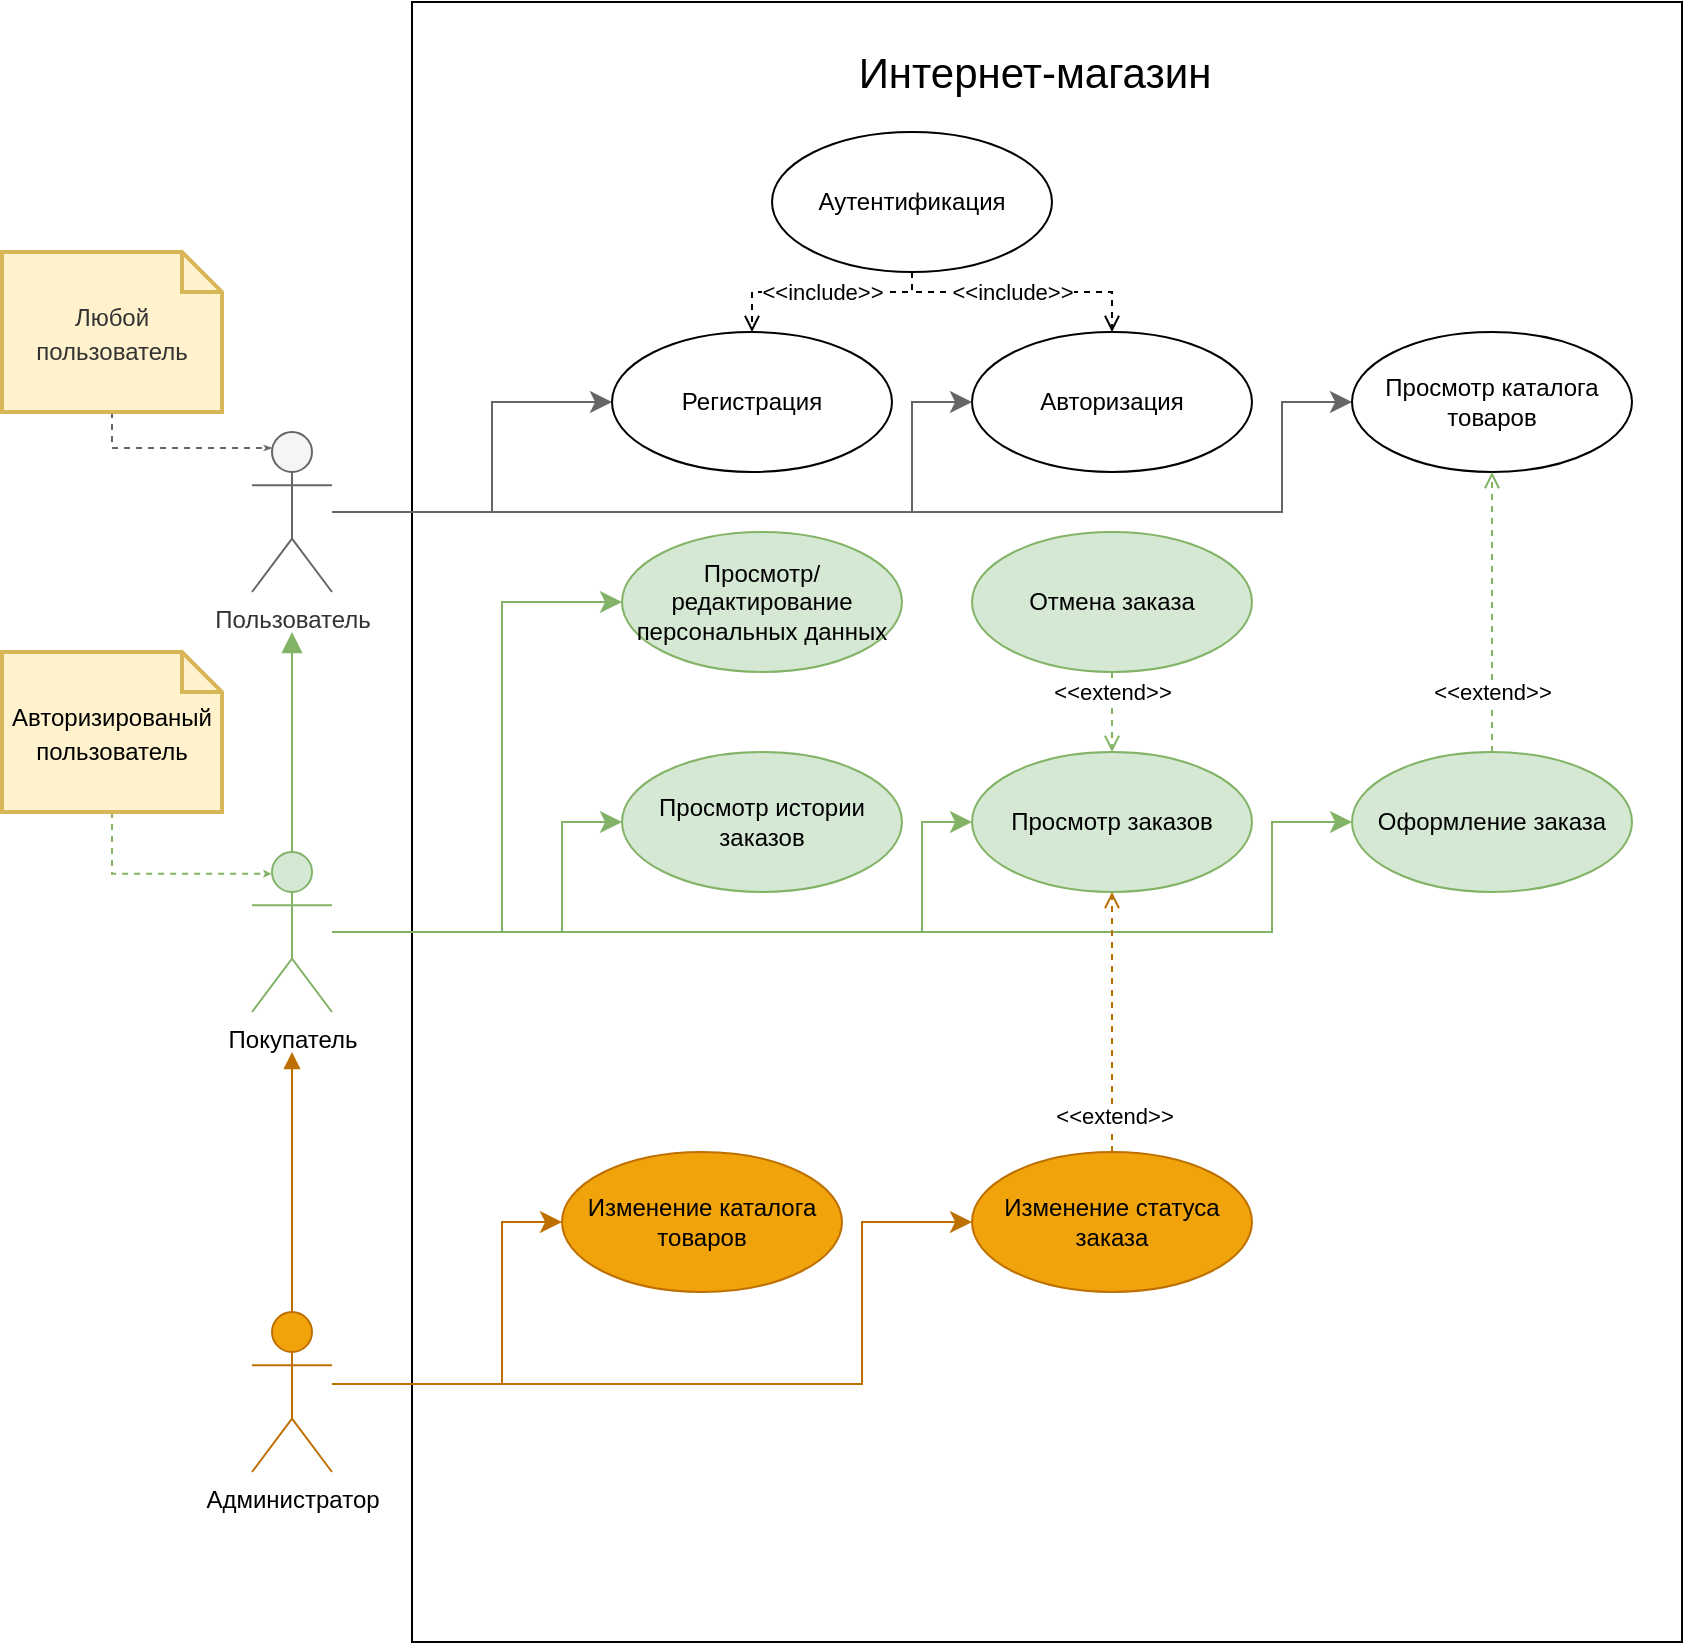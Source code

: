 <mxfile version="14.6.13" type="device" pages="2"><diagram id="V2DJJCAJe5eeYHLYszNL" name="use_case"><mxGraphModel dx="2113" dy="838" grid="1" gridSize="10" guides="1" tooltips="1" connect="1" arrows="1" fold="1" page="1" pageScale="1" pageWidth="850" pageHeight="1100" math="0" shadow="0"><root><mxCell id="0"/><mxCell id="1" parent="0"/><mxCell id="aP4ukIN2D90kvA516Zma-2" value="" style="rounded=0;whiteSpace=wrap;html=1;shadow=0;sketch=0;fontSize=21;strokeColor=#000000;fillColor=#ffffff;gradientColor=#ffffff;" parent="1" vertex="1"><mxGeometry x="215" y="205" width="635" height="820" as="geometry"/></mxCell><mxCell id="oAgvlBZhVrBAABCyEsel-19" style="edgeStyle=orthogonalEdgeStyle;rounded=0;orthogonalLoop=1;jettySize=auto;html=1;startSize=1;endSize=8;entryX=0;entryY=0.5;entryDx=0;entryDy=0;fillColor=#f5f5f5;strokeColor=#666666;" parent="1" source="oAgvlBZhVrBAABCyEsel-2" target="oAgvlBZhVrBAABCyEsel-21" edge="1"><mxGeometry relative="1" as="geometry"><mxPoint x="315" y="400" as="targetPoint"/><Array as="points"><mxPoint x="255" y="460"/><mxPoint x="255" y="405"/></Array></mxGeometry></mxCell><mxCell id="oAgvlBZhVrBAABCyEsel-2" value="Пользователь" style="shape=umlActor;verticalLabelPosition=bottom;verticalAlign=top;html=1;fillColor=#f5f5f5;strokeColor=#666666;fontColor=#333333;" parent="1" vertex="1"><mxGeometry x="135" y="420" width="40" height="80" as="geometry"/></mxCell><mxCell id="oAgvlBZhVrBAABCyEsel-6" style="edgeStyle=orthogonalEdgeStyle;rounded=0;orthogonalLoop=1;jettySize=auto;html=1;entryX=0.25;entryY=0.1;entryDx=0;entryDy=0;entryPerimeter=0;dashed=1;endSize=1;startSize=1;fillColor=#f5f5f5;strokeColor=#666666;endArrow=classicThin;endFill=1;exitX=0.5;exitY=1;exitDx=0;exitDy=0;exitPerimeter=0;" parent="1" source="oAgvlBZhVrBAABCyEsel-49" target="oAgvlBZhVrBAABCyEsel-2" edge="1"><mxGeometry relative="1" as="geometry"><Array as="points"><mxPoint x="65" y="428"/></Array></mxGeometry></mxCell><mxCell id="oAgvlBZhVrBAABCyEsel-24" style="edgeStyle=orthogonalEdgeStyle;rounded=0;orthogonalLoop=1;jettySize=auto;html=1;startSize=1;endSize=8;fillColor=#d5e8d4;strokeColor=#82b366;endArrow=block;endFill=1;" parent="1" source="oAgvlBZhVrBAABCyEsel-8" edge="1"><mxGeometry relative="1" as="geometry"><mxPoint x="155" y="520" as="targetPoint"/></mxGeometry></mxCell><mxCell id="oAgvlBZhVrBAABCyEsel-8" value="Покупатель" style="shape=umlActor;verticalLabelPosition=bottom;verticalAlign=top;html=1;fillColor=#d5e8d4;strokeColor=#82b366;" parent="1" vertex="1"><mxGeometry x="135" y="630" width="40" height="80" as="geometry"/></mxCell><mxCell id="oAgvlBZhVrBAABCyEsel-9" style="edgeStyle=orthogonalEdgeStyle;rounded=0;orthogonalLoop=1;jettySize=auto;html=1;entryX=0.242;entryY=0.136;entryDx=0;entryDy=0;entryPerimeter=0;dashed=1;endSize=1;startSize=1;fillColor=#d5e8d4;strokeColor=#82b366;exitX=0.5;exitY=1;exitDx=0;exitDy=0;exitPerimeter=0;" parent="1" source="oAgvlBZhVrBAABCyEsel-50" target="oAgvlBZhVrBAABCyEsel-8" edge="1"><mxGeometry relative="1" as="geometry"><Array as="points"><mxPoint x="65" y="641"/></Array></mxGeometry></mxCell><mxCell id="oAgvlBZhVrBAABCyEsel-26" style="edgeStyle=orthogonalEdgeStyle;rounded=0;orthogonalLoop=1;jettySize=auto;html=1;fillColor=#f0a30a;strokeColor=#BD7000;endArrow=block;endFill=1;" parent="1" source="oAgvlBZhVrBAABCyEsel-11" edge="1"><mxGeometry relative="1" as="geometry"><mxPoint x="155" y="730" as="targetPoint"/></mxGeometry></mxCell><mxCell id="oAgvlBZhVrBAABCyEsel-11" value="Администратор" style="shape=umlActor;verticalLabelPosition=bottom;verticalAlign=top;html=1;fillColor=#f0a30a;strokeColor=#BD7000;fontColor=#000000;" parent="1" vertex="1"><mxGeometry x="135" y="860" width="40" height="80" as="geometry"/></mxCell><mxCell id="oAgvlBZhVrBAABCyEsel-21" value="Регистрация" style="ellipse;whiteSpace=wrap;html=1;shadow=0;sketch=0;strokeColor=#000000;fillColor=#ffffff;gradientColor=#ffffff;" parent="1" vertex="1"><mxGeometry x="315" y="370" width="140" height="70" as="geometry"/></mxCell><mxCell id="oAgvlBZhVrBAABCyEsel-28" value="Авторизация" style="ellipse;whiteSpace=wrap;html=1;shadow=0;sketch=0;strokeColor=#000000;fillColor=#ffffff;gradientColor=#ffffff;" parent="1" vertex="1"><mxGeometry x="495" y="370" width="140" height="70" as="geometry"/></mxCell><mxCell id="oAgvlBZhVrBAABCyEsel-29" value="Просмотр/редактирование персональных данных" style="ellipse;whiteSpace=wrap;html=1;shadow=0;sketch=0;strokeColor=#82b366;fillColor=#d5e8d4;" parent="1" vertex="1"><mxGeometry x="320" y="470" width="140" height="70" as="geometry"/></mxCell><mxCell id="oAgvlBZhVrBAABCyEsel-32" style="edgeStyle=orthogonalEdgeStyle;rounded=0;orthogonalLoop=1;jettySize=auto;html=1;startSize=1;endSize=8;entryX=0;entryY=0.5;entryDx=0;entryDy=0;fillColor=#f5f5f5;strokeColor=#666666;" parent="1" source="oAgvlBZhVrBAABCyEsel-2" target="oAgvlBZhVrBAABCyEsel-28" edge="1"><mxGeometry relative="1" as="geometry"><mxPoint x="315" y="400" as="targetPoint"/><Array as="points"><mxPoint x="465" y="460"/><mxPoint x="465" y="405"/></Array></mxGeometry></mxCell><mxCell id="oAgvlBZhVrBAABCyEsel-38" style="edgeStyle=orthogonalEdgeStyle;rounded=0;orthogonalLoop=1;jettySize=auto;html=1;startSize=1;endSize=8;fillColor=#f5f5f5;strokeColor=#666666;entryX=0;entryY=0.5;entryDx=0;entryDy=0;" parent="1" source="oAgvlBZhVrBAABCyEsel-2" target="oAgvlBZhVrBAABCyEsel-39" edge="1"><mxGeometry relative="1" as="geometry"><mxPoint x="555" y="520" as="targetPoint"/><mxPoint x="175" y="460" as="sourcePoint"/><Array as="points"><mxPoint x="650" y="460"/><mxPoint x="650" y="405"/></Array></mxGeometry></mxCell><mxCell id="oAgvlBZhVrBAABCyEsel-39" value="Просмотр каталога товаров" style="ellipse;whiteSpace=wrap;html=1;shadow=0;sketch=0;strokeColor=#000000;fillColor=#ffffff;gradientColor=#ffffff;" parent="1" vertex="1"><mxGeometry x="685" y="370" width="140" height="70" as="geometry"/></mxCell><mxCell id="oAgvlBZhVrBAABCyEsel-41" style="edgeStyle=orthogonalEdgeStyle;rounded=0;orthogonalLoop=1;jettySize=auto;html=1;endArrow=open;endFill=0;dashed=1;" parent="1" source="oAgvlBZhVrBAABCyEsel-40" target="oAgvlBZhVrBAABCyEsel-21" edge="1"><mxGeometry relative="1" as="geometry"><Array as="points"><mxPoint x="465" y="350"/><mxPoint x="385" y="350"/></Array></mxGeometry></mxCell><mxCell id="oAgvlBZhVrBAABCyEsel-44" value="&amp;lt;&amp;lt;include&amp;gt;&amp;gt;" style="edgeLabel;html=1;align=center;verticalAlign=middle;resizable=0;points=[];" parent="oAgvlBZhVrBAABCyEsel-41" vertex="1" connectable="0"><mxGeometry x="-0.287" y="1" relative="1" as="geometry"><mxPoint x="-16" y="-1" as="offset"/></mxGeometry></mxCell><mxCell id="oAgvlBZhVrBAABCyEsel-42" style="edgeStyle=orthogonalEdgeStyle;rounded=0;orthogonalLoop=1;jettySize=auto;html=1;endArrow=open;endFill=0;dashed=1;" parent="1" source="oAgvlBZhVrBAABCyEsel-40" target="oAgvlBZhVrBAABCyEsel-28" edge="1"><mxGeometry relative="1" as="geometry"><Array as="points"><mxPoint x="465" y="350"/><mxPoint x="565" y="350"/></Array></mxGeometry></mxCell><mxCell id="oAgvlBZhVrBAABCyEsel-45" value="&amp;lt;&amp;lt;include&amp;gt;&amp;gt;" style="edgeLabel;html=1;align=center;verticalAlign=middle;resizable=0;points=[];" parent="oAgvlBZhVrBAABCyEsel-42" vertex="1" connectable="0"><mxGeometry x="-0.234" y="-1" relative="1" as="geometry"><mxPoint x="10" y="-1" as="offset"/></mxGeometry></mxCell><mxCell id="oAgvlBZhVrBAABCyEsel-40" value="Аутентификация" style="ellipse;whiteSpace=wrap;html=1;shadow=0;sketch=0;strokeColor=#000000;fillColor=#ffffff;gradientColor=#ffffff;" parent="1" vertex="1"><mxGeometry x="395" y="270" width="140" height="70" as="geometry"/></mxCell><mxCell id="oAgvlBZhVrBAABCyEsel-47" style="edgeStyle=orthogonalEdgeStyle;rounded=0;orthogonalLoop=1;jettySize=auto;html=1;startSize=1;endSize=8;fillColor=#d5e8d4;strokeColor=#82b366;entryX=0;entryY=0.5;entryDx=0;entryDy=0;" parent="1" source="oAgvlBZhVrBAABCyEsel-8" target="oAgvlBZhVrBAABCyEsel-52" edge="1"><mxGeometry relative="1" as="geometry"><mxPoint x="305" y="670" as="targetPoint"/><mxPoint x="175.0" y="460.034" as="sourcePoint"/><Array as="points"><mxPoint x="645" y="670"/><mxPoint x="645" y="615"/></Array></mxGeometry></mxCell><mxCell id="oAgvlBZhVrBAABCyEsel-48" value="Изменение каталога товаров" style="ellipse;whiteSpace=wrap;html=1;shadow=0;sketch=0;strokeColor=#BD7000;fillColor=#f0a30a;fontColor=#000000;" parent="1" vertex="1"><mxGeometry x="290" y="780" width="140" height="70" as="geometry"/></mxCell><mxCell id="oAgvlBZhVrBAABCyEsel-49" value="&lt;span style=&quot;color: rgb(51 , 51 , 51) ; font-size: 12px&quot;&gt;Любой пользователь&lt;/span&gt;" style="shape=note;strokeWidth=2;fontSize=14;size=20;whiteSpace=wrap;html=1;fillColor=#fff2cc;strokeColor=#d6b656;fontColor=#666600;shadow=0;sketch=0;" parent="1" vertex="1"><mxGeometry x="10" y="330" width="110.0" height="80" as="geometry"/></mxCell><mxCell id="oAgvlBZhVrBAABCyEsel-50" value="&lt;span style=&quot;color: rgb(0 , 0 , 0) ; font-size: 12px&quot;&gt;Авторизированый пользователь&lt;/span&gt;" style="shape=note;strokeWidth=2;fontSize=14;size=20;whiteSpace=wrap;html=1;fillColor=#fff2cc;strokeColor=#d6b656;fontColor=#666600;shadow=0;sketch=0;" parent="1" vertex="1"><mxGeometry x="10" y="530" width="110.0" height="80" as="geometry"/></mxCell><mxCell id="oAgvlBZhVrBAABCyEsel-51" style="edgeStyle=orthogonalEdgeStyle;rounded=0;orthogonalLoop=1;jettySize=auto;html=1;startSize=1;endSize=8;fillColor=#f0a30a;strokeColor=#BD7000;entryX=0;entryY=0.5;entryDx=0;entryDy=0;" parent="1" source="oAgvlBZhVrBAABCyEsel-11" target="oAgvlBZhVrBAABCyEsel-48" edge="1"><mxGeometry relative="1" as="geometry"><mxPoint x="305" y="896" as="targetPoint"/><mxPoint x="205" y="896" as="sourcePoint"/><Array as="points"><mxPoint x="260" y="896"/><mxPoint x="260" y="815"/></Array></mxGeometry></mxCell><mxCell id="oAgvlBZhVrBAABCyEsel-53" style="edgeStyle=orthogonalEdgeStyle;rounded=0;orthogonalLoop=1;jettySize=auto;html=1;entryX=0.5;entryY=1;entryDx=0;entryDy=0;dashed=1;endArrow=open;endFill=0;fillColor=#d5e8d4;strokeColor=#82b366;" parent="1" source="oAgvlBZhVrBAABCyEsel-52" target="oAgvlBZhVrBAABCyEsel-39" edge="1"><mxGeometry relative="1" as="geometry"/></mxCell><mxCell id="oAgvlBZhVrBAABCyEsel-55" value="&amp;lt;&amp;lt;extend&amp;gt;&amp;gt;" style="edgeLabel;html=1;align=center;verticalAlign=middle;resizable=0;points=[];" parent="oAgvlBZhVrBAABCyEsel-53" vertex="1" connectable="0"><mxGeometry x="0.154" y="1" relative="1" as="geometry"><mxPoint x="1" y="51" as="offset"/></mxGeometry></mxCell><mxCell id="oAgvlBZhVrBAABCyEsel-52" value="Оформление заказа" style="ellipse;whiteSpace=wrap;html=1;shadow=0;sketch=0;strokeColor=#82b366;fillColor=#d5e8d4;" parent="1" vertex="1"><mxGeometry x="685" y="580" width="140" height="70" as="geometry"/></mxCell><mxCell id="oAgvlBZhVrBAABCyEsel-56" value="Просмотр заказов" style="ellipse;whiteSpace=wrap;html=1;shadow=0;sketch=0;strokeColor=#82b366;fillColor=#d5e8d4;" parent="1" vertex="1"><mxGeometry x="495" y="580" width="140" height="70" as="geometry"/></mxCell><mxCell id="oAgvlBZhVrBAABCyEsel-58" style="edgeStyle=orthogonalEdgeStyle;rounded=0;orthogonalLoop=1;jettySize=auto;html=1;entryX=0.5;entryY=1;entryDx=0;entryDy=0;dashed=1;endArrow=open;endFill=0;fillColor=#f0a30a;strokeColor=#BD7000;" parent="1" source="oAgvlBZhVrBAABCyEsel-57" target="oAgvlBZhVrBAABCyEsel-56" edge="1"><mxGeometry relative="1" as="geometry"/></mxCell><mxCell id="oAgvlBZhVrBAABCyEsel-59" value="&amp;lt;&amp;lt;extend&amp;gt;&amp;gt;" style="edgeLabel;html=1;align=center;verticalAlign=middle;resizable=0;points=[];" parent="oAgvlBZhVrBAABCyEsel-58" vertex="1" connectable="0"><mxGeometry x="-0.721" y="-1" relative="1" as="geometry"><mxPoint as="offset"/></mxGeometry></mxCell><mxCell id="oAgvlBZhVrBAABCyEsel-57" value="Изменение статуса заказа" style="ellipse;whiteSpace=wrap;html=1;shadow=0;sketch=0;strokeColor=#BD7000;fillColor=#f0a30a;fontColor=#000000;" parent="1" vertex="1"><mxGeometry x="495" y="780" width="140" height="70" as="geometry"/></mxCell><mxCell id="oAgvlBZhVrBAABCyEsel-61" style="edgeStyle=orthogonalEdgeStyle;rounded=0;orthogonalLoop=1;jettySize=auto;html=1;entryX=0.5;entryY=0;entryDx=0;entryDy=0;dashed=1;endArrow=open;endFill=0;fillColor=#d5e8d4;strokeColor=#82b366;" parent="1" source="oAgvlBZhVrBAABCyEsel-60" target="oAgvlBZhVrBAABCyEsel-56" edge="1"><mxGeometry relative="1" as="geometry"><Array as="points"><mxPoint x="565" y="535"/></Array></mxGeometry></mxCell><mxCell id="oAgvlBZhVrBAABCyEsel-62" value="&amp;lt;&amp;lt;extend&amp;gt;&amp;gt;" style="edgeLabel;html=1;align=center;verticalAlign=middle;resizable=0;points=[];" parent="oAgvlBZhVrBAABCyEsel-61" vertex="1" connectable="0"><mxGeometry x="-0.657" relative="1" as="geometry"><mxPoint y="3" as="offset"/></mxGeometry></mxCell><mxCell id="oAgvlBZhVrBAABCyEsel-60" value="Отмена заказа" style="ellipse;whiteSpace=wrap;html=1;shadow=0;sketch=0;strokeColor=#82b366;fillColor=#d5e8d4;" parent="1" vertex="1"><mxGeometry x="495" y="470" width="140" height="70" as="geometry"/></mxCell><mxCell id="oAgvlBZhVrBAABCyEsel-64" style="edgeStyle=orthogonalEdgeStyle;rounded=0;orthogonalLoop=1;jettySize=auto;html=1;startSize=1;endSize=8;fillColor=#f0a30a;strokeColor=#BD7000;entryX=0;entryY=0.5;entryDx=0;entryDy=0;" parent="1" source="oAgvlBZhVrBAABCyEsel-11" target="oAgvlBZhVrBAABCyEsel-57" edge="1"><mxGeometry relative="1" as="geometry"><mxPoint x="305" y="896" as="targetPoint"/><mxPoint x="205" y="896" as="sourcePoint"/><Array as="points"><mxPoint x="440" y="896"/><mxPoint x="440" y="815"/></Array></mxGeometry></mxCell><mxCell id="oAgvlBZhVrBAABCyEsel-65" value="Просмотр истории заказов" style="ellipse;whiteSpace=wrap;html=1;shadow=0;sketch=0;strokeColor=#82b366;fillColor=#d5e8d4;" parent="1" vertex="1"><mxGeometry x="320" y="580" width="140" height="70" as="geometry"/></mxCell><mxCell id="oAgvlBZhVrBAABCyEsel-66" style="edgeStyle=orthogonalEdgeStyle;rounded=0;orthogonalLoop=1;jettySize=auto;html=1;startSize=1;endSize=8;fillColor=#d5e8d4;strokeColor=#82b366;entryX=0;entryY=0.5;entryDx=0;entryDy=0;" parent="1" source="oAgvlBZhVrBAABCyEsel-8" target="oAgvlBZhVrBAABCyEsel-29" edge="1"><mxGeometry relative="1" as="geometry"><mxPoint x="305" y="670" as="targetPoint"/><mxPoint x="175.0" y="460.034" as="sourcePoint"/><Array as="points"><mxPoint x="260" y="670"/><mxPoint x="260" y="505"/></Array></mxGeometry></mxCell><mxCell id="oAgvlBZhVrBAABCyEsel-67" style="edgeStyle=orthogonalEdgeStyle;rounded=0;orthogonalLoop=1;jettySize=auto;html=1;startSize=1;endSize=8;fillColor=#d5e8d4;strokeColor=#82b366;entryX=0;entryY=0.5;entryDx=0;entryDy=0;" parent="1" source="oAgvlBZhVrBAABCyEsel-8" target="oAgvlBZhVrBAABCyEsel-65" edge="1"><mxGeometry relative="1" as="geometry"><mxPoint x="305" y="670" as="targetPoint"/><mxPoint x="175.0" y="460.034" as="sourcePoint"/><Array as="points"><mxPoint x="290" y="670"/><mxPoint x="290" y="615"/></Array></mxGeometry></mxCell><mxCell id="aP4ukIN2D90kvA516Zma-3" value="Интернет-магазин" style="text;html=1;strokeColor=none;fillColor=none;align=center;verticalAlign=middle;whiteSpace=wrap;rounded=0;shadow=0;sketch=0;fontSize=21;" parent="1" vertex="1"><mxGeometry x="425" y="230" width="203" height="20" as="geometry"/></mxCell><mxCell id="HcHR2oAK6OKyS1uEu79A-1" style="edgeStyle=orthogonalEdgeStyle;rounded=0;orthogonalLoop=1;jettySize=auto;html=1;startSize=1;endSize=8;fillColor=#d5e8d4;strokeColor=#82b366;" parent="1" source="oAgvlBZhVrBAABCyEsel-8" target="oAgvlBZhVrBAABCyEsel-56" edge="1"><mxGeometry relative="1" as="geometry"><mxPoint x="305" y="670" as="targetPoint"/><mxPoint x="175.0" y="460.034" as="sourcePoint"/><Array as="points"><mxPoint x="470" y="670"/><mxPoint x="470" y="615"/></Array></mxGeometry></mxCell></root></mxGraphModel></diagram><diagram id="J0feEvWGchzr-E26kGIv" name="class_diagram"><mxGraphModel dx="3416" dy="1017" grid="1" gridSize="10" guides="1" tooltips="1" connect="1" arrows="1" fold="1" page="1" pageScale="1" pageWidth="850" pageHeight="1100" math="0" shadow="0"><root><mxCell id="3bCWz1bVQLXcPsleDyfI-0"/><mxCell id="3bCWz1bVQLXcPsleDyfI-1" parent="3bCWz1bVQLXcPsleDyfI-0"/><mxCell id="mOk7vm0DDMuyCYFueFBX-1" style="edgeStyle=orthogonalEdgeStyle;rounded=0;orthogonalLoop=1;jettySize=auto;html=1;fontSize=21;endArrow=diamondThin;endFill=0;endSize=15;strokeWidth=2;gradientColor=#d5739d;fillColor=#e6d0de;strokeColor=#996185;entryX=1;entryY=0.5;entryDx=0;entryDy=0;" parent="3bCWz1bVQLXcPsleDyfI-1" source="mOk7vm0DDMuyCYFueFBX-26" target="1MDMNeo8ZrVRITBvsRud-25" edge="1"><mxGeometry relative="1" as="geometry"><Array as="points"><mxPoint x="580" y="302"/><mxPoint x="580" y="261"/></Array></mxGeometry></mxCell><mxCell id="mOk7vm0DDMuyCYFueFBX-4" value="0...n" style="edgeLabel;html=1;align=center;verticalAlign=middle;resizable=0;points=[];fontSize=21;" parent="mOk7vm0DDMuyCYFueFBX-1" vertex="1" connectable="0"><mxGeometry x="0.323" y="2" relative="1" as="geometry"><mxPoint x="-5" y="-2" as="offset"/></mxGeometry></mxCell><mxCell id="mOk7vm0DDMuyCYFueFBX-7" value="1" style="edgeLabel;html=1;align=center;verticalAlign=middle;resizable=0;points=[];fontSize=21;" parent="mOk7vm0DDMuyCYFueFBX-1" vertex="1" connectable="0"><mxGeometry x="-0.685" y="-1" relative="1" as="geometry"><mxPoint as="offset"/></mxGeometry></mxCell><mxCell id="1MDMNeo8ZrVRITBvsRud-0" value="Manufacturer" style="swimlane;fontStyle=1;align=center;verticalAlign=top;childLayout=stackLayout;horizontal=1;startSize=26;horizontalStack=0;resizeParent=1;resizeParentMax=0;resizeLast=0;collapsible=1;marginBottom=0;shadow=0;sketch=0;strokeColor=#996185;fillColor=#e6d0de;gradientColor=#d5739d;" parent="3bCWz1bVQLXcPsleDyfI-1" vertex="1"><mxGeometry x="620" y="185" width="170" height="164" as="geometry"/></mxCell><mxCell id="1MDMNeo8ZrVRITBvsRud-1" value="+ id: long" style="text;strokeColor=none;fillColor=none;align=left;verticalAlign=top;spacingLeft=4;spacingRight=4;overflow=hidden;rotatable=0;points=[[0,0.5],[1,0.5]];portConstraint=eastwest;" parent="1MDMNeo8ZrVRITBvsRud-0" vertex="1"><mxGeometry y="26" width="170" height="26" as="geometry"/></mxCell><mxCell id="1MDMNeo8ZrVRITBvsRud-8" value="+ Title: string" style="text;strokeColor=none;fillColor=none;align=left;verticalAlign=top;spacingLeft=4;spacingRight=4;overflow=hidden;rotatable=0;points=[[0,0.5],[1,0.5]];portConstraint=eastwest;shadow=0;sketch=0;" parent="1MDMNeo8ZrVRITBvsRud-0" vertex="1"><mxGeometry y="52" width="170" height="26" as="geometry"/></mxCell><mxCell id="1MDMNeo8ZrVRITBvsRud-9" value="+ Description: string" style="text;strokeColor=none;fillColor=none;align=left;verticalAlign=top;spacingLeft=4;spacingRight=4;overflow=hidden;rotatable=0;points=[[0,0.5],[1,0.5]];portConstraint=eastwest;shadow=0;sketch=0;" parent="1MDMNeo8ZrVRITBvsRud-0" vertex="1"><mxGeometry y="78" width="170" height="26" as="geometry"/></mxCell><mxCell id="mOk7vm0DDMuyCYFueFBX-26" value="+ ICollection&lt;Good&gt;: Goods" style="text;strokeColor=#996185;fillColor=#e6d0de;align=left;verticalAlign=top;spacingLeft=4;spacingRight=4;overflow=hidden;rotatable=0;points=[[0,0.5],[1,0.5]];portConstraint=eastwest;shadow=0;sketch=0;gradientColor=#d5739d;" parent="1MDMNeo8ZrVRITBvsRud-0" vertex="1"><mxGeometry y="104" width="170" height="26" as="geometry"/></mxCell><mxCell id="1MDMNeo8ZrVRITBvsRud-2" value="" style="line;strokeWidth=1;fillColor=none;align=left;verticalAlign=middle;spacingTop=-1;spacingLeft=3;spacingRight=3;rotatable=0;labelPosition=right;points=[];portConstraint=eastwest;" parent="1MDMNeo8ZrVRITBvsRud-0" vertex="1"><mxGeometry y="130" width="170" height="8" as="geometry"/></mxCell><mxCell id="1MDMNeo8ZrVRITBvsRud-3" value="+ method(type): type" style="text;strokeColor=none;fillColor=none;align=left;verticalAlign=top;spacingLeft=4;spacingRight=4;overflow=hidden;rotatable=0;points=[[0,0.5],[1,0.5]];portConstraint=eastwest;" parent="1MDMNeo8ZrVRITBvsRud-0" vertex="1"><mxGeometry y="138" width="170" height="26" as="geometry"/></mxCell><mxCell id="mOk7vm0DDMuyCYFueFBX-0" style="edgeStyle=orthogonalEdgeStyle;rounded=0;orthogonalLoop=1;jettySize=auto;html=1;fontSize=21;endArrow=diamondThin;endFill=0;endSize=15;entryX=1;entryY=0.5;entryDx=0;entryDy=0;gradientColor=#ffd966;fillColor=#fff2cc;strokeColor=#d6b656;strokeWidth=2;" parent="3bCWz1bVQLXcPsleDyfI-1" source="mOk7vm0DDMuyCYFueFBX-25" target="mOk7vm0DDMuyCYFueFBX-28" edge="1"><mxGeometry relative="1" as="geometry"><mxPoint x="495" y="225" as="targetPoint"/><Array as="points"><mxPoint x="580" y="127"/><mxPoint x="580" y="235"/></Array></mxGeometry></mxCell><mxCell id="mOk7vm0DDMuyCYFueFBX-3" value="0...n" style="edgeLabel;html=1;align=center;verticalAlign=middle;resizable=0;points=[];fontSize=21;" parent="mOk7vm0DDMuyCYFueFBX-0" vertex="1" connectable="0"><mxGeometry x="0.758" y="-2" relative="1" as="geometry"><mxPoint x="28" y="1" as="offset"/></mxGeometry></mxCell><mxCell id="mOk7vm0DDMuyCYFueFBX-6" value="0...n" style="edgeLabel;html=1;align=center;verticalAlign=middle;resizable=0;points=[];fontSize=21;" parent="mOk7vm0DDMuyCYFueFBX-0" vertex="1" connectable="0"><mxGeometry x="-0.74" y="2" relative="1" as="geometry"><mxPoint x="-11" as="offset"/></mxGeometry></mxCell><mxCell id="1MDMNeo8ZrVRITBvsRud-10" value="Category" style="swimlane;fontStyle=1;align=center;verticalAlign=top;childLayout=stackLayout;horizontal=1;startSize=26;horizontalStack=0;resizeParent=1;resizeParentMax=0;resizeLast=0;collapsible=1;marginBottom=0;shadow=0;sketch=0;strokeColor=#d6b656;fillColor=#fff2cc;gradientColor=#ffd966;" parent="3bCWz1bVQLXcPsleDyfI-1" vertex="1"><mxGeometry x="620" y="10" width="170" height="164" as="geometry"/></mxCell><mxCell id="1MDMNeo8ZrVRITBvsRud-11" value="+ id: long" style="text;strokeColor=none;fillColor=none;align=left;verticalAlign=top;spacingLeft=4;spacingRight=4;overflow=hidden;rotatable=0;points=[[0,0.5],[1,0.5]];portConstraint=eastwest;" parent="1MDMNeo8ZrVRITBvsRud-10" vertex="1"><mxGeometry y="26" width="170" height="26" as="geometry"/></mxCell><mxCell id="1MDMNeo8ZrVRITBvsRud-12" value="+ Title: string" style="text;strokeColor=none;fillColor=none;align=left;verticalAlign=top;spacingLeft=4;spacingRight=4;overflow=hidden;rotatable=0;points=[[0,0.5],[1,0.5]];portConstraint=eastwest;shadow=0;sketch=0;" parent="1MDMNeo8ZrVRITBvsRud-10" vertex="1"><mxGeometry y="52" width="170" height="26" as="geometry"/></mxCell><mxCell id="1MDMNeo8ZrVRITBvsRud-13" value="+ Description: string" style="text;strokeColor=none;fillColor=none;align=left;verticalAlign=top;spacingLeft=4;spacingRight=4;overflow=hidden;rotatable=0;points=[[0,0.5],[1,0.5]];portConstraint=eastwest;shadow=0;sketch=0;" parent="1MDMNeo8ZrVRITBvsRud-10" vertex="1"><mxGeometry y="78" width="170" height="26" as="geometry"/></mxCell><mxCell id="mOk7vm0DDMuyCYFueFBX-25" value="+ ICollection&lt;Good&gt;: Goods" style="text;strokeColor=#d6b656;fillColor=#fff2cc;align=left;verticalAlign=top;spacingLeft=4;spacingRight=4;overflow=hidden;rotatable=0;points=[[0,0.5],[1,0.5]];portConstraint=eastwest;shadow=0;sketch=0;gradientColor=#ffd966;" parent="1MDMNeo8ZrVRITBvsRud-10" vertex="1"><mxGeometry y="104" width="170" height="26" as="geometry"/></mxCell><mxCell id="1MDMNeo8ZrVRITBvsRud-14" value="" style="line;strokeWidth=1;fillColor=none;align=left;verticalAlign=middle;spacingTop=-1;spacingLeft=3;spacingRight=3;rotatable=0;labelPosition=right;points=[];portConstraint=eastwest;" parent="1MDMNeo8ZrVRITBvsRud-10" vertex="1"><mxGeometry y="130" width="170" height="8" as="geometry"/></mxCell><mxCell id="1MDMNeo8ZrVRITBvsRud-15" value="+ method(type): type" style="text;strokeColor=none;fillColor=none;align=left;verticalAlign=top;spacingLeft=4;spacingRight=4;overflow=hidden;rotatable=0;points=[[0,0.5],[1,0.5]];portConstraint=eastwest;" parent="1MDMNeo8ZrVRITBvsRud-10" vertex="1"><mxGeometry y="138" width="170" height="26" as="geometry"/></mxCell><mxCell id="mOk7vm0DDMuyCYFueFBX-9" style="edgeStyle=orthogonalEdgeStyle;rounded=0;orthogonalLoop=1;jettySize=auto;html=1;entryX=1;entryY=0.5;entryDx=0;entryDy=0;fontSize=21;endArrow=diamondThin;endFill=0;endSize=15;gradientColor=#97d077;fillColor=#d5e8d4;strokeColor=#82b366;strokeWidth=2;" parent="3bCWz1bVQLXcPsleDyfI-1" source="1MDMNeo8ZrVRITBvsRud-27" target="1MDMNeo8ZrVRITBvsRud-43" edge="1"><mxGeometry relative="1" as="geometry"><Array as="points"><mxPoint x="190" y="313"/><mxPoint x="190" y="203"/></Array></mxGeometry></mxCell><mxCell id="mOk7vm0DDMuyCYFueFBX-10" value="0...n" style="edgeLabel;html=1;align=center;verticalAlign=middle;resizable=0;points=[];fontSize=21;" parent="mOk7vm0DDMuyCYFueFBX-9" vertex="1" connectable="0"><mxGeometry x="0.653" y="3" relative="1" as="geometry"><mxPoint x="6" y="-6" as="offset"/></mxGeometry></mxCell><mxCell id="mOk7vm0DDMuyCYFueFBX-11" value="1" style="edgeLabel;html=1;align=center;verticalAlign=middle;resizable=0;points=[];fontSize=21;" parent="mOk7vm0DDMuyCYFueFBX-9" vertex="1" connectable="0"><mxGeometry x="-0.613" relative="1" as="geometry"><mxPoint x="19" y="-2" as="offset"/></mxGeometry></mxCell><mxCell id="1MDMNeo8ZrVRITBvsRud-16" value="Good" style="swimlane;fontStyle=1;align=center;verticalAlign=top;childLayout=stackLayout;horizontal=1;startSize=26;horizontalStack=0;resizeParent=1;resizeParentMax=0;resizeLast=0;collapsible=1;marginBottom=0;shadow=0;sketch=0;strokeColor=#82b366;fillColor=#d5e8d4;gradientColor=#97d077;" parent="3bCWz1bVQLXcPsleDyfI-1" vertex="1"><mxGeometry x="260" y="40" width="235" height="320" as="geometry"/></mxCell><mxCell id="1MDMNeo8ZrVRITBvsRud-17" value="+ id: long" style="text;strokeColor=none;fillColor=none;align=left;verticalAlign=top;spacingLeft=4;spacingRight=4;overflow=hidden;rotatable=0;points=[[0,0.5],[1,0.5]];portConstraint=eastwest;" parent="1MDMNeo8ZrVRITBvsRud-16" vertex="1"><mxGeometry y="26" width="235" height="26" as="geometry"/></mxCell><mxCell id="1MDMNeo8ZrVRITBvsRud-18" value="+ Title: string" style="text;strokeColor=none;fillColor=none;align=left;verticalAlign=top;spacingLeft=4;spacingRight=4;overflow=hidden;rotatable=0;points=[[0,0.5],[1,0.5]];portConstraint=eastwest;shadow=0;sketch=0;" parent="1MDMNeo8ZrVRITBvsRud-16" vertex="1"><mxGeometry y="52" width="235" height="26" as="geometry"/></mxCell><mxCell id="1MDMNeo8ZrVRITBvsRud-19" value="+ Description: string" style="text;strokeColor=none;fillColor=none;align=left;verticalAlign=top;spacingLeft=4;spacingRight=4;overflow=hidden;rotatable=0;points=[[0,0.5],[1,0.5]];portConstraint=eastwest;shadow=0;sketch=0;" parent="1MDMNeo8ZrVRITBvsRud-16" vertex="1"><mxGeometry y="78" width="235" height="26" as="geometry"/></mxCell><mxCell id="1MDMNeo8ZrVRITBvsRud-22" value="+ Price: decimal" style="text;strokeColor=none;fillColor=none;align=left;verticalAlign=top;spacingLeft=4;spacingRight=4;overflow=hidden;rotatable=0;points=[[0,0.5],[1,0.5]];portConstraint=eastwest;shadow=0;sketch=0;" parent="1MDMNeo8ZrVRITBvsRud-16" vertex="1"><mxGeometry y="104" width="235" height="26" as="geometry"/></mxCell><mxCell id="kUNYcEqE17rQwRLVoy95-18" value="+ Vat: float" style="text;strokeColor=none;fillColor=none;align=left;verticalAlign=top;spacingLeft=4;spacingRight=4;overflow=hidden;rotatable=0;points=[[0,0.5],[1,0.5]];portConstraint=eastwest;shadow=0;sketch=0;" parent="1MDMNeo8ZrVRITBvsRud-16" vertex="1"><mxGeometry y="130" width="235" height="26" as="geometry"/></mxCell><mxCell id="1MDMNeo8ZrVRITBvsRud-23" value="+ Count: int" style="text;strokeColor=none;fillColor=none;align=left;verticalAlign=top;spacingLeft=4;spacingRight=4;overflow=hidden;rotatable=0;points=[[0,0.5],[1,0.5]];portConstraint=eastwest;shadow=0;sketch=0;" parent="1MDMNeo8ZrVRITBvsRud-16" vertex="1"><mxGeometry y="156" width="235" height="26" as="geometry"/></mxCell><mxCell id="mOk7vm0DDMuyCYFueFBX-28" value="+ ICollection&lt;Category&gt;: Categories" style="text;strokeColor=#d6b656;fillColor=#fff2cc;align=left;verticalAlign=top;spacingLeft=4;spacingRight=4;overflow=hidden;rotatable=0;points=[[0,0.5],[1,0.5]];portConstraint=eastwest;shadow=0;sketch=0;gradientColor=#ffd966;" parent="1MDMNeo8ZrVRITBvsRud-16" vertex="1"><mxGeometry y="182" width="235" height="26" as="geometry"/></mxCell><mxCell id="1MDMNeo8ZrVRITBvsRud-25" value="+ Manufacturer: Manufacturer" style="text;strokeColor=#996185;fillColor=#e6d0de;align=left;verticalAlign=top;spacingLeft=4;spacingRight=4;overflow=hidden;rotatable=0;points=[[0,0.5],[1,0.5]];portConstraint=eastwest;shadow=0;sketch=0;gradientColor=#d5739d;" parent="1MDMNeo8ZrVRITBvsRud-16" vertex="1"><mxGeometry y="208" width="235" height="26" as="geometry"/></mxCell><mxCell id="1MDMNeo8ZrVRITBvsRud-26" value="+ ICollection&lt;Photo&gt;: Photos" style="text;strokeColor=#6c8ebf;fillColor=#dae8fc;align=left;verticalAlign=top;spacingLeft=4;spacingRight=4;overflow=hidden;rotatable=0;points=[[0,0.5],[1,0.5]];portConstraint=eastwest;shadow=0;sketch=0;gradientColor=#7ea6e0;" parent="1MDMNeo8ZrVRITBvsRud-16" vertex="1"><mxGeometry y="234" width="235" height="26" as="geometry"/></mxCell><mxCell id="1MDMNeo8ZrVRITBvsRud-27" value="+ ICollection&lt;OrderDetails&gt;: OrderDetails" style="text;strokeColor=#82b366;fillColor=#d5e8d4;align=left;verticalAlign=top;spacingLeft=4;spacingRight=4;overflow=hidden;rotatable=0;points=[[0,0.5],[1,0.5]];portConstraint=eastwest;shadow=0;sketch=0;gradientColor=#97d077;" parent="1MDMNeo8ZrVRITBvsRud-16" vertex="1"><mxGeometry y="260" width="235" height="26" as="geometry"/></mxCell><mxCell id="1MDMNeo8ZrVRITBvsRud-20" value="" style="line;strokeWidth=1;fillColor=none;align=left;verticalAlign=middle;spacingTop=-1;spacingLeft=3;spacingRight=3;rotatable=0;labelPosition=right;points=[];portConstraint=eastwest;" parent="1MDMNeo8ZrVRITBvsRud-16" vertex="1"><mxGeometry y="286" width="235" height="8" as="geometry"/></mxCell><mxCell id="1MDMNeo8ZrVRITBvsRud-21" value="+ method(type): type" style="text;strokeColor=none;fillColor=none;align=left;verticalAlign=top;spacingLeft=4;spacingRight=4;overflow=hidden;rotatable=0;points=[[0,0.5],[1,0.5]];portConstraint=eastwest;" parent="1MDMNeo8ZrVRITBvsRud-16" vertex="1"><mxGeometry y="294" width="235" height="26" as="geometry"/></mxCell><mxCell id="1MDMNeo8ZrVRITBvsRud-78" style="edgeStyle=orthogonalEdgeStyle;rounded=0;orthogonalLoop=1;jettySize=auto;html=1;fontSize=21;endArrow=diamondThin;endFill=1;endSize=15;strokeWidth=2;entryX=1;entryY=0.5;entryDx=0;entryDy=0;gradientColor=#d5739d;fillColor=#e6d0de;strokeColor=#996185;" parent="3bCWz1bVQLXcPsleDyfI-1" source="1MDMNeo8ZrVRITBvsRud-30" target="mOk7vm0DDMuyCYFueFBX-12" edge="1"><mxGeometry relative="1" as="geometry"/></mxCell><mxCell id="1MDMNeo8ZrVRITBvsRud-79" value="1" style="edgeLabel;html=1;align=center;verticalAlign=middle;resizable=0;points=[];fontSize=21;" parent="1MDMNeo8ZrVRITBvsRud-78" vertex="1" connectable="0"><mxGeometry x="0.629" y="1" relative="1" as="geometry"><mxPoint x="-26" y="-4" as="offset"/></mxGeometry></mxCell><mxCell id="1MDMNeo8ZrVRITBvsRud-80" value="0...n" style="edgeLabel;html=1;align=center;verticalAlign=middle;resizable=0;points=[];fontSize=21;" parent="1MDMNeo8ZrVRITBvsRud-78" vertex="1" connectable="0"><mxGeometry x="-0.683" y="-1" relative="1" as="geometry"><mxPoint x="16" as="offset"/></mxGeometry></mxCell><mxCell id="1MDMNeo8ZrVRITBvsRud-28" value="Order" style="swimlane;fontStyle=1;align=center;verticalAlign=top;childLayout=stackLayout;horizontal=1;startSize=26;horizontalStack=0;resizeParent=1;resizeParentMax=0;resizeLast=0;collapsible=1;marginBottom=0;shadow=0;sketch=0;strokeColor=#996185;fillColor=#e6d0de;gradientColor=#d5739d;" parent="3bCWz1bVQLXcPsleDyfI-1" vertex="1"><mxGeometry x="-420" y="33" width="240" height="320" as="geometry"/></mxCell><mxCell id="1MDMNeo8ZrVRITBvsRud-29" value="+ id: long" style="text;strokeColor=none;fillColor=none;align=left;verticalAlign=top;spacingLeft=4;spacingRight=4;overflow=hidden;rotatable=0;points=[[0,0.5],[1,0.5]];portConstraint=eastwest;" parent="1MDMNeo8ZrVRITBvsRud-28" vertex="1"><mxGeometry y="26" width="240" height="26" as="geometry"/></mxCell><mxCell id="1MDMNeo8ZrVRITBvsRud-30" value="+ User: User" style="text;strokeColor=#996185;fillColor=#e6d0de;align=left;verticalAlign=top;spacingLeft=4;spacingRight=4;overflow=hidden;rotatable=0;points=[[0,0.5],[1,0.5]];portConstraint=eastwest;shadow=0;sketch=0;gradientColor=#d5739d;" parent="1MDMNeo8ZrVRITBvsRud-28" vertex="1"><mxGeometry y="52" width="240" height="26" as="geometry"/></mxCell><mxCell id="1MDMNeo8ZrVRITBvsRud-31" value="+ Adress: string" style="text;strokeColor=none;fillColor=none;align=left;verticalAlign=top;spacingLeft=4;spacingRight=4;overflow=hidden;rotatable=0;points=[[0,0.5],[1,0.5]];portConstraint=eastwest;shadow=0;sketch=0;" parent="1MDMNeo8ZrVRITBvsRud-28" vertex="1"><mxGeometry y="78" width="240" height="26" as="geometry"/></mxCell><mxCell id="1MDMNeo8ZrVRITBvsRud-34" value="+ Phone: string" style="text;strokeColor=none;fillColor=none;align=left;verticalAlign=top;spacingLeft=4;spacingRight=4;overflow=hidden;rotatable=0;points=[[0,0.5],[1,0.5]];portConstraint=eastwest;shadow=0;sketch=0;" parent="1MDMNeo8ZrVRITBvsRud-28" vertex="1"><mxGeometry y="104" width="240" height="26" as="geometry"/></mxCell><mxCell id="1MDMNeo8ZrVRITBvsRud-35" value="+ Email: string" style="text;strokeColor=none;fillColor=none;align=left;verticalAlign=top;spacingLeft=4;spacingRight=4;overflow=hidden;rotatable=0;points=[[0,0.5],[1,0.5]];portConstraint=eastwest;shadow=0;sketch=0;" parent="1MDMNeo8ZrVRITBvsRud-28" vertex="1"><mxGeometry y="130" width="240" height="26" as="geometry"/></mxCell><mxCell id="1MDMNeo8ZrVRITBvsRud-36" value="+ OrderDateUtc: DateTime" style="text;strokeColor=none;fillColor=none;align=left;verticalAlign=top;spacingLeft=4;spacingRight=4;overflow=hidden;rotatable=0;points=[[0,0.5],[1,0.5]];portConstraint=eastwest;shadow=0;sketch=0;" parent="1MDMNeo8ZrVRITBvsRud-28" vertex="1"><mxGeometry y="156" width="240" height="26" as="geometry"/></mxCell><mxCell id="1MDMNeo8ZrVRITBvsRud-37" value="+ Total: decimal" style="text;strokeColor=none;fillColor=none;align=left;verticalAlign=top;spacingLeft=4;spacingRight=4;overflow=hidden;rotatable=0;points=[[0,0.5],[1,0.5]];portConstraint=eastwest;shadow=0;sketch=0;" parent="1MDMNeo8ZrVRITBvsRud-28" vertex="1"><mxGeometry y="182" width="240" height="26" as="geometry"/></mxCell><mxCell id="1MDMNeo8ZrVRITBvsRud-38" value="+ PositionsAmount: int" style="text;strokeColor=none;fillColor=none;align=left;verticalAlign=top;spacingLeft=4;spacingRight=4;overflow=hidden;rotatable=0;points=[[0,0.5],[1,0.5]];portConstraint=eastwest;shadow=0;sketch=0;" parent="1MDMNeo8ZrVRITBvsRud-28" vertex="1"><mxGeometry y="208" width="240" height="26" as="geometry"/></mxCell><mxCell id="1MDMNeo8ZrVRITBvsRud-40" value="+ ICollection&lt;OrderDetails&gt;: OrderDetails" style="text;strokeColor=#d6b656;fillColor=#fff2cc;align=left;verticalAlign=top;spacingLeft=4;spacingRight=4;overflow=hidden;rotatable=0;points=[[0,0.5],[1,0.5]];portConstraint=eastwest;shadow=0;sketch=0;gradientColor=#ffd966;" parent="1MDMNeo8ZrVRITBvsRud-28" vertex="1"><mxGeometry y="234" width="240" height="26" as="geometry"/></mxCell><mxCell id="kUNYcEqE17rQwRLVoy95-7" value="+ Payment: Payment" style="text;strokeColor=#82b366;fillColor=#d5e8d4;align=left;verticalAlign=top;spacingLeft=4;spacingRight=4;overflow=hidden;rotatable=0;points=[[0,0.5],[1,0.5]];portConstraint=eastwest;shadow=0;sketch=0;gradientColor=#97d077;" parent="1MDMNeo8ZrVRITBvsRud-28" vertex="1"><mxGeometry y="260" width="240" height="26" as="geometry"/></mxCell><mxCell id="1MDMNeo8ZrVRITBvsRud-32" value="" style="line;strokeWidth=1;fillColor=none;align=left;verticalAlign=middle;spacingTop=-1;spacingLeft=3;spacingRight=3;rotatable=0;labelPosition=right;points=[];portConstraint=eastwest;" parent="1MDMNeo8ZrVRITBvsRud-28" vertex="1"><mxGeometry y="286" width="240" height="8" as="geometry"/></mxCell><mxCell id="1MDMNeo8ZrVRITBvsRud-33" value="+ method(type): type" style="text;strokeColor=none;fillColor=none;align=left;verticalAlign=top;spacingLeft=4;spacingRight=4;overflow=hidden;rotatable=0;points=[[0,0.5],[1,0.5]];portConstraint=eastwest;" parent="1MDMNeo8ZrVRITBvsRud-28" vertex="1"><mxGeometry y="294" width="240" height="26" as="geometry"/></mxCell><mxCell id="1MDMNeo8ZrVRITBvsRud-75" style="edgeStyle=orthogonalEdgeStyle;rounded=0;orthogonalLoop=1;jettySize=auto;html=1;endArrow=diamondThin;endFill=1;endSize=15;entryX=1;entryY=0.5;entryDx=0;entryDy=0;strokeWidth=2;gradientColor=#ffd966;fillColor=#fff2cc;strokeColor=#d6b656;" parent="3bCWz1bVQLXcPsleDyfI-1" source="1MDMNeo8ZrVRITBvsRud-44" target="1MDMNeo8ZrVRITBvsRud-40" edge="1"><mxGeometry relative="1" as="geometry"/></mxCell><mxCell id="1MDMNeo8ZrVRITBvsRud-76" value="1" style="edgeLabel;html=1;align=center;verticalAlign=middle;resizable=0;points=[];fontSize=21;" parent="1MDMNeo8ZrVRITBvsRud-75" vertex="1" connectable="0"><mxGeometry x="0.344" relative="1" as="geometry"><mxPoint x="-30" y="5" as="offset"/></mxGeometry></mxCell><mxCell id="1MDMNeo8ZrVRITBvsRud-77" value="1...n" style="edgeLabel;html=1;align=center;verticalAlign=middle;resizable=0;points=[];fontSize=21;" parent="1MDMNeo8ZrVRITBvsRud-75" vertex="1" connectable="0"><mxGeometry x="-0.641" relative="1" as="geometry"><mxPoint x="1" as="offset"/></mxGeometry></mxCell><mxCell id="1MDMNeo8ZrVRITBvsRud-41" value="OrderDetails" style="swimlane;fontStyle=1;align=center;verticalAlign=top;childLayout=stackLayout;horizontal=1;startSize=26;horizontalStack=0;resizeParent=1;resizeParentMax=0;resizeLast=0;collapsible=1;marginBottom=0;shadow=0;sketch=0;strokeColor=#d6b656;fillColor=#fff2cc;gradientColor=#ffd966;" parent="3bCWz1bVQLXcPsleDyfI-1" vertex="1"><mxGeometry x="-40" y="60" width="160" height="242" as="geometry"/></mxCell><mxCell id="1MDMNeo8ZrVRITBvsRud-42" value="+ id: long" style="text;strokeColor=none;fillColor=none;align=left;verticalAlign=top;spacingLeft=4;spacingRight=4;overflow=hidden;rotatable=0;points=[[0,0.5],[1,0.5]];portConstraint=eastwest;" parent="1MDMNeo8ZrVRITBvsRud-41" vertex="1"><mxGeometry y="26" width="160" height="26" as="geometry"/></mxCell><mxCell id="1MDMNeo8ZrVRITBvsRud-47" value="+ Quantity: int" style="text;strokeColor=none;fillColor=none;align=left;verticalAlign=top;spacingLeft=4;spacingRight=4;overflow=hidden;rotatable=0;points=[[0,0.5],[1,0.5]];portConstraint=eastwest;shadow=0;sketch=0;" parent="1MDMNeo8ZrVRITBvsRud-41" vertex="1"><mxGeometry y="52" width="160" height="26" as="geometry"/></mxCell><mxCell id="1MDMNeo8ZrVRITBvsRud-48" value="+ Total: decimal" style="text;strokeColor=none;fillColor=none;align=left;verticalAlign=top;spacingLeft=4;spacingRight=4;overflow=hidden;rotatable=0;points=[[0,0.5],[1,0.5]];portConstraint=eastwest;shadow=0;sketch=0;" parent="1MDMNeo8ZrVRITBvsRud-41" vertex="1"><mxGeometry y="78" width="160" height="26" as="geometry"/></mxCell><mxCell id="kUNYcEqE17rQwRLVoy95-19" value="+ VAT: decimal" style="text;strokeColor=none;fillColor=none;align=left;verticalAlign=top;spacingLeft=4;spacingRight=4;overflow=hidden;rotatable=0;points=[[0,0.5],[1,0.5]];portConstraint=eastwest;shadow=0;sketch=0;" parent="1MDMNeo8ZrVRITBvsRud-41" vertex="1"><mxGeometry y="104" width="160" height="26" as="geometry"/></mxCell><mxCell id="1MDMNeo8ZrVRITBvsRud-43" value="+ Good: Good" style="text;strokeColor=#82b366;fillColor=#d5e8d4;align=left;verticalAlign=top;spacingLeft=4;spacingRight=4;overflow=hidden;rotatable=0;points=[[0,0.5],[1,0.5]];portConstraint=eastwest;shadow=0;sketch=0;gradientColor=#97d077;" parent="1MDMNeo8ZrVRITBvsRud-41" vertex="1"><mxGeometry y="130" width="160" height="26" as="geometry"/></mxCell><mxCell id="1MDMNeo8ZrVRITBvsRud-44" value="+ Order: Order" style="text;strokeColor=#d6b656;fillColor=#fff2cc;align=left;verticalAlign=top;spacingLeft=4;spacingRight=4;overflow=hidden;rotatable=0;points=[[0,0.5],[1,0.5]];portConstraint=eastwest;shadow=0;sketch=0;gradientColor=#ffd966;" parent="1MDMNeo8ZrVRITBvsRud-41" vertex="1"><mxGeometry y="156" width="160" height="26" as="geometry"/></mxCell><mxCell id="kUNYcEqE17rQwRLVoy95-11" value="+ Coupon: Coupon" style="text;strokeColor=#6c8ebf;fillColor=#dae8fc;align=left;verticalAlign=top;spacingLeft=4;spacingRight=4;overflow=hidden;rotatable=0;points=[[0,0.5],[1,0.5]];portConstraint=eastwest;shadow=0;sketch=0;gradientColor=#7ea6e0;" parent="1MDMNeo8ZrVRITBvsRud-41" vertex="1"><mxGeometry y="182" width="160" height="26" as="geometry"/></mxCell><mxCell id="1MDMNeo8ZrVRITBvsRud-45" value="" style="line;strokeWidth=1;fillColor=none;align=left;verticalAlign=middle;spacingTop=-1;spacingLeft=3;spacingRight=3;rotatable=0;labelPosition=right;points=[];portConstraint=eastwest;" parent="1MDMNeo8ZrVRITBvsRud-41" vertex="1"><mxGeometry y="208" width="160" height="8" as="geometry"/></mxCell><mxCell id="1MDMNeo8ZrVRITBvsRud-46" value="+ method(type): type" style="text;strokeColor=none;fillColor=none;align=left;verticalAlign=top;spacingLeft=4;spacingRight=4;overflow=hidden;rotatable=0;points=[[0,0.5],[1,0.5]];portConstraint=eastwest;" parent="1MDMNeo8ZrVRITBvsRud-41" vertex="1"><mxGeometry y="216" width="160" height="26" as="geometry"/></mxCell><mxCell id="mOk7vm0DDMuyCYFueFBX-2" style="edgeStyle=orthogonalEdgeStyle;rounded=0;orthogonalLoop=1;jettySize=auto;html=1;fontSize=21;endArrow=diamondThin;endFill=0;endSize=15;strokeWidth=2;gradientColor=#7ea6e0;fillColor=#dae8fc;strokeColor=#6c8ebf;entryX=1;entryY=0.5;entryDx=0;entryDy=0;exitX=0;exitY=0.5;exitDx=0;exitDy=0;" parent="3bCWz1bVQLXcPsleDyfI-1" source="mOk7vm0DDMuyCYFueFBX-27" target="1MDMNeo8ZrVRITBvsRud-26" edge="1"><mxGeometry relative="1" as="geometry"><Array as="points"><mxPoint x="550" y="509"/><mxPoint x="550" y="287"/></Array></mxGeometry></mxCell><mxCell id="mOk7vm0DDMuyCYFueFBX-5" value="1" style="edgeLabel;html=1;align=center;verticalAlign=middle;resizable=0;points=[];fontSize=21;" parent="mOk7vm0DDMuyCYFueFBX-2" vertex="1" connectable="0"><mxGeometry x="0.699" y="-4" relative="1" as="geometry"><mxPoint x="-17" y="7" as="offset"/></mxGeometry></mxCell><mxCell id="mOk7vm0DDMuyCYFueFBX-8" value="0...n" style="edgeLabel;html=1;align=center;verticalAlign=middle;resizable=0;points=[];fontSize=21;" parent="mOk7vm0DDMuyCYFueFBX-2" vertex="1" connectable="0"><mxGeometry x="-0.667" y="1" relative="1" as="geometry"><mxPoint x="18" as="offset"/></mxGeometry></mxCell><mxCell id="1MDMNeo8ZrVRITBvsRud-49" value="Photo" style="swimlane;fontStyle=1;align=center;verticalAlign=top;childLayout=stackLayout;horizontal=1;startSize=26;horizontalStack=0;resizeParent=1;resizeParentMax=0;resizeLast=0;collapsible=1;marginBottom=0;shadow=0;sketch=0;strokeColor=#6c8ebf;fillColor=#dae8fc;gradientColor=#7ea6e0;" parent="3bCWz1bVQLXcPsleDyfI-1" vertex="1"><mxGeometry x="620" y="366" width="170" height="190" as="geometry"/></mxCell><mxCell id="1MDMNeo8ZrVRITBvsRud-50" value="+ id: long" style="text;strokeColor=none;fillColor=none;align=left;verticalAlign=top;spacingLeft=4;spacingRight=4;overflow=hidden;rotatable=0;points=[[0,0.5],[1,0.5]];portConstraint=eastwest;" parent="1MDMNeo8ZrVRITBvsRud-49" vertex="1"><mxGeometry y="26" width="170" height="26" as="geometry"/></mxCell><mxCell id="1MDMNeo8ZrVRITBvsRud-51" value="+ Title: string" style="text;strokeColor=none;fillColor=none;align=left;verticalAlign=top;spacingLeft=4;spacingRight=4;overflow=hidden;rotatable=0;points=[[0,0.5],[1,0.5]];portConstraint=eastwest;shadow=0;sketch=0;" parent="1MDMNeo8ZrVRITBvsRud-49" vertex="1"><mxGeometry y="52" width="170" height="26" as="geometry"/></mxCell><mxCell id="1MDMNeo8ZrVRITBvsRud-52" value="+ MimeType: string" style="text;strokeColor=none;fillColor=none;align=left;verticalAlign=top;spacingLeft=4;spacingRight=4;overflow=hidden;rotatable=0;points=[[0,0.5],[1,0.5]];portConstraint=eastwest;shadow=0;sketch=0;" parent="1MDMNeo8ZrVRITBvsRud-49" vertex="1"><mxGeometry y="78" width="170" height="26" as="geometry"/></mxCell><mxCell id="1MDMNeo8ZrVRITBvsRud-55" value="+ PhotoData: byte[]" style="text;strokeColor=none;fillColor=none;align=left;verticalAlign=top;spacingLeft=4;spacingRight=4;overflow=hidden;rotatable=0;points=[[0,0.5],[1,0.5]];portConstraint=eastwest;shadow=0;sketch=0;" parent="1MDMNeo8ZrVRITBvsRud-49" vertex="1"><mxGeometry y="104" width="170" height="26" as="geometry"/></mxCell><mxCell id="mOk7vm0DDMuyCYFueFBX-27" value="+ ICollection&lt;Good&gt;: Goods" style="text;strokeColor=#6c8ebf;fillColor=#dae8fc;align=left;verticalAlign=top;spacingLeft=4;spacingRight=4;overflow=hidden;rotatable=0;points=[[0,0.5],[1,0.5]];portConstraint=eastwest;shadow=0;sketch=0;gradientColor=#7ea6e0;" parent="1MDMNeo8ZrVRITBvsRud-49" vertex="1"><mxGeometry y="130" width="170" height="26" as="geometry"/></mxCell><mxCell id="1MDMNeo8ZrVRITBvsRud-53" value="" style="line;strokeWidth=1;fillColor=none;align=left;verticalAlign=middle;spacingTop=-1;spacingLeft=3;spacingRight=3;rotatable=0;labelPosition=right;points=[];portConstraint=eastwest;" parent="1MDMNeo8ZrVRITBvsRud-49" vertex="1"><mxGeometry y="156" width="170" height="8" as="geometry"/></mxCell><mxCell id="1MDMNeo8ZrVRITBvsRud-54" value="+ method(type): type" style="text;strokeColor=none;fillColor=none;align=left;verticalAlign=top;spacingLeft=4;spacingRight=4;overflow=hidden;rotatable=0;points=[[0,0.5],[1,0.5]];portConstraint=eastwest;" parent="1MDMNeo8ZrVRITBvsRud-49" vertex="1"><mxGeometry y="164" width="170" height="26" as="geometry"/></mxCell><mxCell id="mOk7vm0DDMuyCYFueFBX-13" style="edgeStyle=orthogonalEdgeStyle;rounded=0;orthogonalLoop=1;jettySize=auto;html=1;entryX=1;entryY=0.5;entryDx=0;entryDy=0;fontSize=21;endArrow=diamondThin;endFill=0;endSize=15;strokeWidth=2;gradientColor=#7ea6e0;fillColor=#dae8fc;strokeColor=#6c8ebf;" parent="3bCWz1bVQLXcPsleDyfI-1" source="mOk7vm0DDMuyCYFueFBX-23" target="1MDMNeo8ZrVRITBvsRud-74" edge="1"><mxGeometry relative="1" as="geometry"><Array as="points"><mxPoint x="-500" y="457"/><mxPoint x="-500" y="345"/></Array></mxGeometry></mxCell><mxCell id="mOk7vm0DDMuyCYFueFBX-14" value="0...n" style="edgeLabel;html=1;align=center;verticalAlign=middle;resizable=0;points=[];fontSize=21;" parent="mOk7vm0DDMuyCYFueFBX-13" vertex="1" connectable="0"><mxGeometry x="0.741" y="-2" relative="1" as="geometry"><mxPoint x="11" y="2" as="offset"/></mxGeometry></mxCell><mxCell id="mOk7vm0DDMuyCYFueFBX-15" value="1...n" style="edgeLabel;html=1;align=center;verticalAlign=middle;resizable=0;points=[];fontSize=21;" parent="mOk7vm0DDMuyCYFueFBX-13" vertex="1" connectable="0"><mxGeometry x="-0.75" y="1" relative="1" as="geometry"><mxPoint x="-12" as="offset"/></mxGeometry></mxCell><mxCell id="1MDMNeo8ZrVRITBvsRud-56" value="Role" style="swimlane;fontStyle=1;align=center;verticalAlign=top;childLayout=stackLayout;horizontal=1;startSize=26;horizontalStack=0;resizeParent=1;resizeParentMax=0;resizeLast=0;collapsible=1;marginBottom=0;shadow=0;sketch=0;strokeColor=#6c8ebf;fillColor=#dae8fc;gradientColor=#7ea6e0;" parent="3bCWz1bVQLXcPsleDyfI-1" vertex="1"><mxGeometry x="-420" y="366" width="160" height="138" as="geometry"/></mxCell><mxCell id="1MDMNeo8ZrVRITBvsRud-57" value="+ id: long" style="text;strokeColor=none;fillColor=none;align=left;verticalAlign=top;spacingLeft=4;spacingRight=4;overflow=hidden;rotatable=0;points=[[0,0.5],[1,0.5]];portConstraint=eastwest;" parent="1MDMNeo8ZrVRITBvsRud-56" vertex="1"><mxGeometry y="26" width="160" height="26" as="geometry"/></mxCell><mxCell id="1MDMNeo8ZrVRITBvsRud-58" value="+ Title: string" style="text;strokeColor=none;fillColor=none;align=left;verticalAlign=top;spacingLeft=4;spacingRight=4;overflow=hidden;rotatable=0;points=[[0,0.5],[1,0.5]];portConstraint=eastwest;shadow=0;sketch=0;" parent="1MDMNeo8ZrVRITBvsRud-56" vertex="1"><mxGeometry y="52" width="160" height="26" as="geometry"/></mxCell><mxCell id="mOk7vm0DDMuyCYFueFBX-23" value="+ ICollection&lt;User&gt;: Users" style="text;strokeColor=#6c8ebf;fillColor=#dae8fc;align=left;verticalAlign=top;spacingLeft=4;spacingRight=4;overflow=hidden;rotatable=0;points=[[0,0.5],[1,0.5]];portConstraint=eastwest;shadow=0;sketch=0;gradientColor=#7ea6e0;" parent="1MDMNeo8ZrVRITBvsRud-56" vertex="1"><mxGeometry y="78" width="160" height="26" as="geometry"/></mxCell><mxCell id="1MDMNeo8ZrVRITBvsRud-60" value="" style="line;strokeWidth=1;fillColor=none;align=left;verticalAlign=middle;spacingTop=-1;spacingLeft=3;spacingRight=3;rotatable=0;labelPosition=right;points=[];portConstraint=eastwest;" parent="1MDMNeo8ZrVRITBvsRud-56" vertex="1"><mxGeometry y="104" width="160" height="8" as="geometry"/></mxCell><mxCell id="1MDMNeo8ZrVRITBvsRud-61" value="+ method(type): type" style="text;strokeColor=none;fillColor=none;align=left;verticalAlign=top;spacingLeft=4;spacingRight=4;overflow=hidden;rotatable=0;points=[[0,0.5],[1,0.5]];portConstraint=eastwest;" parent="1MDMNeo8ZrVRITBvsRud-56" vertex="1"><mxGeometry y="112" width="160" height="26" as="geometry"/></mxCell><mxCell id="1MDMNeo8ZrVRITBvsRud-62" value="User" style="swimlane;fontStyle=1;align=center;verticalAlign=top;childLayout=stackLayout;horizontal=1;startSize=26;horizontalStack=0;resizeParent=1;resizeParentMax=0;resizeLast=0;collapsible=1;marginBottom=0;shadow=0;sketch=0;strokeColor=#82b366;fillColor=#d5e8d4;" parent="3bCWz1bVQLXcPsleDyfI-1" vertex="1"><mxGeometry x="-830" y="20" width="250" height="372" as="geometry"/></mxCell><mxCell id="1MDMNeo8ZrVRITBvsRud-63" value="+ id: long" style="text;strokeColor=none;fillColor=none;align=left;verticalAlign=top;spacingLeft=4;spacingRight=4;overflow=hidden;rotatable=0;points=[[0,0.5],[1,0.5]];portConstraint=eastwest;" parent="1MDMNeo8ZrVRITBvsRud-62" vertex="1"><mxGeometry y="26" width="250" height="26" as="geometry"/></mxCell><mxCell id="1MDMNeo8ZrVRITBvsRud-68" value="+ Email: string" style="text;align=left;verticalAlign=top;spacingLeft=4;spacingRight=4;overflow=hidden;rotatable=0;points=[[0,0.5],[1,0.5]];portConstraint=eastwest;shadow=0;sketch=0;" parent="1MDMNeo8ZrVRITBvsRud-62" vertex="1"><mxGeometry y="52" width="250" height="26" as="geometry"/></mxCell><mxCell id="1MDMNeo8ZrVRITBvsRud-69" value="+ Password: string" style="text;align=left;verticalAlign=top;spacingLeft=4;spacingRight=4;overflow=hidden;rotatable=0;points=[[0,0.5],[1,0.5]];portConstraint=eastwest;shadow=0;sketch=0;" parent="1MDMNeo8ZrVRITBvsRud-62" vertex="1"><mxGeometry y="78" width="250" height="26" as="geometry"/></mxCell><mxCell id="I0Vh81B1LJo8KkwSsbz4-26" value="+ PasswordHash: string" style="text;align=left;verticalAlign=top;spacingLeft=4;spacingRight=4;overflow=hidden;rotatable=0;points=[[0,0.5],[1,0.5]];portConstraint=eastwest;shadow=0;sketch=0;" vertex="1" parent="1MDMNeo8ZrVRITBvsRud-62"><mxGeometry y="104" width="250" height="26" as="geometry"/></mxCell><mxCell id="1MDMNeo8ZrVRITBvsRud-64" value="+ Name: string" style="text;align=left;verticalAlign=top;spacingLeft=4;spacingRight=4;overflow=hidden;rotatable=0;points=[[0,0.5],[1,0.5]];portConstraint=eastwest;shadow=0;sketch=0;" parent="1MDMNeo8ZrVRITBvsRud-62" vertex="1"><mxGeometry y="130" width="250" height="26" as="geometry"/></mxCell><mxCell id="1MDMNeo8ZrVRITBvsRud-70" value="+ LastName: string" style="text;align=left;verticalAlign=top;spacingLeft=4;spacingRight=4;overflow=hidden;rotatable=0;points=[[0,0.5],[1,0.5]];portConstraint=eastwest;shadow=0;sketch=0;" parent="1MDMNeo8ZrVRITBvsRud-62" vertex="1"><mxGeometry y="156" width="250" height="26" as="geometry"/></mxCell><mxCell id="1MDMNeo8ZrVRITBvsRud-71" value="+ Adress: string" style="text;align=left;verticalAlign=top;spacingLeft=4;spacingRight=4;overflow=hidden;rotatable=0;points=[[0,0.5],[1,0.5]];portConstraint=eastwest;shadow=0;sketch=0;" parent="1MDMNeo8ZrVRITBvsRud-62" vertex="1"><mxGeometry y="182" width="250" height="26" as="geometry"/></mxCell><mxCell id="1MDMNeo8ZrVRITBvsRud-72" value="+ Country: string" style="text;align=left;verticalAlign=top;spacingLeft=4;spacingRight=4;overflow=hidden;rotatable=0;points=[[0,0.5],[1,0.5]];portConstraint=eastwest;shadow=0;sketch=0;" parent="1MDMNeo8ZrVRITBvsRud-62" vertex="1"><mxGeometry y="208" width="250" height="26" as="geometry"/></mxCell><mxCell id="1MDMNeo8ZrVRITBvsRud-73" value="+ Phone: string" style="text;align=left;verticalAlign=top;spacingLeft=4;spacingRight=4;overflow=hidden;rotatable=0;points=[[0,0.5],[1,0.5]];portConstraint=eastwest;shadow=0;sketch=0;" parent="1MDMNeo8ZrVRITBvsRud-62" vertex="1"><mxGeometry y="234" width="250" height="26" as="geometry"/></mxCell><mxCell id="1MDMNeo8ZrVRITBvsRud-65" value="+ Token: string" style="text;strokeColor=none;fillColor=none;align=left;verticalAlign=top;spacingLeft=4;spacingRight=4;overflow=hidden;rotatable=0;points=[[0,0.5],[1,0.5]];portConstraint=eastwest;shadow=0;sketch=0;" parent="1MDMNeo8ZrVRITBvsRud-62" vertex="1"><mxGeometry y="260" width="250" height="26" as="geometry"/></mxCell><mxCell id="mOk7vm0DDMuyCYFueFBX-12" value="+ ICollection&lt;Order&gt;: Orders" style="text;strokeColor=#996185;fillColor=#e6d0de;align=left;verticalAlign=top;spacingLeft=4;spacingRight=4;overflow=hidden;rotatable=0;points=[[0,0.5],[1,0.5]];portConstraint=eastwest;shadow=0;sketch=0;gradientColor=#d5739d;" parent="1MDMNeo8ZrVRITBvsRud-62" vertex="1"><mxGeometry y="286" width="250" height="26" as="geometry"/></mxCell><mxCell id="1MDMNeo8ZrVRITBvsRud-74" value="+ ICollection&lt;Role&gt;: Roles" style="text;strokeColor=#6c8ebf;fillColor=#dae8fc;align=left;verticalAlign=top;spacingLeft=4;spacingRight=4;overflow=hidden;rotatable=0;points=[[0,0.5],[1,0.5]];portConstraint=eastwest;shadow=0;sketch=0;gradientColor=#7ea6e0;" parent="1MDMNeo8ZrVRITBvsRud-62" vertex="1"><mxGeometry y="312" width="250" height="26" as="geometry"/></mxCell><mxCell id="1MDMNeo8ZrVRITBvsRud-66" value="" style="line;strokeWidth=1;fillColor=none;align=left;verticalAlign=middle;spacingTop=-1;spacingLeft=3;spacingRight=3;rotatable=0;labelPosition=right;points=[];portConstraint=eastwest;" parent="1MDMNeo8ZrVRITBvsRud-62" vertex="1"><mxGeometry y="338" width="250" height="8" as="geometry"/></mxCell><mxCell id="1MDMNeo8ZrVRITBvsRud-67" value="+ MakeOrder(type): type" style="text;strokeColor=none;fillColor=none;align=left;verticalAlign=top;spacingLeft=4;spacingRight=4;overflow=hidden;rotatable=0;points=[[0,0.5],[1,0.5]];portConstraint=eastwest;" parent="1MDMNeo8ZrVRITBvsRud-62" vertex="1"><mxGeometry y="346" width="250" height="26" as="geometry"/></mxCell><mxCell id="1MDMNeo8ZrVRITBvsRud-138" value="Payment" style="swimlane;fontStyle=1;align=center;verticalAlign=top;childLayout=stackLayout;horizontal=1;startSize=26;horizontalStack=0;resizeParent=1;resizeParentMax=0;resizeLast=0;collapsible=1;marginBottom=0;shadow=0;sketch=0;strokeColor=#82b366;fillColor=#d5e8d4;gradientColor=#97d077;" parent="3bCWz1bVQLXcPsleDyfI-1" vertex="1"><mxGeometry x="-50" y="340" width="160" height="190" as="geometry"/></mxCell><mxCell id="1MDMNeo8ZrVRITBvsRud-139" value="+ id: long" style="text;strokeColor=none;fillColor=none;align=left;verticalAlign=top;spacingLeft=4;spacingRight=4;overflow=hidden;rotatable=0;points=[[0,0.5],[1,0.5]];portConstraint=eastwest;" parent="1MDMNeo8ZrVRITBvsRud-138" vertex="1"><mxGeometry y="26" width="160" height="26" as="geometry"/></mxCell><mxCell id="kUNYcEqE17rQwRLVoy95-16" value="+ Order: Order" style="text;strokeColor=#82b366;fillColor=#d5e8d4;align=left;verticalAlign=top;spacingLeft=4;spacingRight=4;overflow=hidden;rotatable=0;points=[[0,0.5],[1,0.5]];portConstraint=eastwest;shadow=0;sketch=0;gradientColor=#97d077;" parent="1MDMNeo8ZrVRITBvsRud-138" vertex="1"><mxGeometry y="52" width="160" height="26" as="geometry"/></mxCell><mxCell id="1MDMNeo8ZrVRITBvsRud-140" value="+ PaymentMethod: string" style="text;strokeColor=none;fillColor=none;align=left;verticalAlign=top;spacingLeft=4;spacingRight=4;overflow=hidden;rotatable=0;points=[[0,0.5],[1,0.5]];portConstraint=eastwest;shadow=0;sketch=0;" parent="1MDMNeo8ZrVRITBvsRud-138" vertex="1"><mxGeometry y="78" width="160" height="26" as="geometry"/></mxCell><mxCell id="1MDMNeo8ZrVRITBvsRud-141" value="+ Amount: decimal" style="text;strokeColor=none;fillColor=none;align=left;verticalAlign=top;spacingLeft=4;spacingRight=4;overflow=hidden;rotatable=0;points=[[0,0.5],[1,0.5]];portConstraint=eastwest;shadow=0;sketch=0;" parent="1MDMNeo8ZrVRITBvsRud-138" vertex="1"><mxGeometry y="104" width="160" height="26" as="geometry"/></mxCell><mxCell id="kUNYcEqE17rQwRLVoy95-6" value="+ PayedAt: datetime" style="text;strokeColor=none;fillColor=none;align=left;verticalAlign=top;spacingLeft=4;spacingRight=4;overflow=hidden;rotatable=0;points=[[0,0.5],[1,0.5]];portConstraint=eastwest;shadow=0;sketch=0;" parent="1MDMNeo8ZrVRITBvsRud-138" vertex="1"><mxGeometry y="130" width="160" height="26" as="geometry"/></mxCell><mxCell id="1MDMNeo8ZrVRITBvsRud-142" value="" style="line;strokeWidth=1;fillColor=none;align=left;verticalAlign=middle;spacingTop=-1;spacingLeft=3;spacingRight=3;rotatable=0;labelPosition=right;points=[];portConstraint=eastwest;" parent="1MDMNeo8ZrVRITBvsRud-138" vertex="1"><mxGeometry y="156" width="160" height="8" as="geometry"/></mxCell><mxCell id="1MDMNeo8ZrVRITBvsRud-143" value="+ method(type): type" style="text;strokeColor=none;fillColor=none;align=left;verticalAlign=top;spacingLeft=4;spacingRight=4;overflow=hidden;rotatable=0;points=[[0,0.5],[1,0.5]];portConstraint=eastwest;" parent="1MDMNeo8ZrVRITBvsRud-138" vertex="1"><mxGeometry y="164" width="160" height="26" as="geometry"/></mxCell><mxCell id="mOk7vm0DDMuyCYFueFBX-16" value="Session" style="swimlane;fontStyle=1;align=center;verticalAlign=top;childLayout=stackLayout;horizontal=1;startSize=26;horizontalStack=0;resizeParent=1;resizeParentMax=0;resizeLast=0;collapsible=1;marginBottom=0;shadow=0;sketch=0;strokeColor=#b85450;fillColor=#f8cecc;gradientColor=#ea6b66;" parent="3bCWz1bVQLXcPsleDyfI-1" vertex="1"><mxGeometry x="-830" y="590" width="190" height="138" as="geometry"/></mxCell><mxCell id="mOk7vm0DDMuyCYFueFBX-17" value="+ id: long" style="text;strokeColor=none;fillColor=none;align=left;verticalAlign=top;spacingLeft=4;spacingRight=4;overflow=hidden;rotatable=0;points=[[0,0.5],[1,0.5]];portConstraint=eastwest;" parent="mOk7vm0DDMuyCYFueFBX-16" vertex="1"><mxGeometry y="26" width="190" height="26" as="geometry"/></mxCell><mxCell id="mOk7vm0DDMuyCYFueFBX-18" value="+ User: User" style="text;strokeColor=none;fillColor=none;align=left;verticalAlign=top;spacingLeft=4;spacingRight=4;overflow=hidden;rotatable=0;points=[[0,0.5],[1,0.5]];portConstraint=eastwest;shadow=0;sketch=0;" parent="mOk7vm0DDMuyCYFueFBX-16" vertex="1"><mxGeometry y="52" width="190" height="26" as="geometry"/></mxCell><mxCell id="mOk7vm0DDMuyCYFueFBX-19" value="+ ShippingCart: ShippingCart" style="text;strokeColor=none;fillColor=none;align=left;verticalAlign=top;spacingLeft=4;spacingRight=4;overflow=hidden;rotatable=0;points=[[0,0.5],[1,0.5]];portConstraint=eastwest;shadow=0;sketch=0;" parent="mOk7vm0DDMuyCYFueFBX-16" vertex="1"><mxGeometry y="78" width="190" height="26" as="geometry"/></mxCell><mxCell id="mOk7vm0DDMuyCYFueFBX-20" value="" style="line;strokeWidth=1;fillColor=none;align=left;verticalAlign=middle;spacingTop=-1;spacingLeft=3;spacingRight=3;rotatable=0;labelPosition=right;points=[];portConstraint=eastwest;" parent="mOk7vm0DDMuyCYFueFBX-16" vertex="1"><mxGeometry y="104" width="190" height="8" as="geometry"/></mxCell><mxCell id="mOk7vm0DDMuyCYFueFBX-21" value="+ method(type): type" style="text;strokeColor=none;fillColor=none;align=left;verticalAlign=top;spacingLeft=4;spacingRight=4;overflow=hidden;rotatable=0;points=[[0,0.5],[1,0.5]];portConstraint=eastwest;" parent="mOk7vm0DDMuyCYFueFBX-16" vertex="1"><mxGeometry y="112" width="190" height="26" as="geometry"/></mxCell><mxCell id="kUNYcEqE17rQwRLVoy95-0" value="Coupon" style="swimlane;fontStyle=1;align=center;verticalAlign=top;childLayout=stackLayout;horizontal=1;startSize=26;horizontalStack=0;resizeParent=1;resizeParentMax=0;resizeLast=0;collapsible=1;marginBottom=0;shadow=0;sketch=0;strokeColor=#6c8ebf;fillColor=#dae8fc;gradientColor=#7ea6e0;" parent="3bCWz1bVQLXcPsleDyfI-1" vertex="1"><mxGeometry x="260" y="392" width="170" height="138" as="geometry"/></mxCell><mxCell id="kUNYcEqE17rQwRLVoy95-1" value="+ id: long" style="text;strokeColor=none;fillColor=none;align=left;verticalAlign=top;spacingLeft=4;spacingRight=4;overflow=hidden;rotatable=0;points=[[0,0.5],[1,0.5]];portConstraint=eastwest;" parent="kUNYcEqE17rQwRLVoy95-0" vertex="1"><mxGeometry y="26" width="170" height="26" as="geometry"/></mxCell><mxCell id="kUNYcEqE17rQwRLVoy95-3" value="+ OrderDetails: OrderDetails" style="text;strokeColor=#6c8ebf;fillColor=#dae8fc;align=left;verticalAlign=top;spacingLeft=4;spacingRight=4;overflow=hidden;rotatable=0;points=[[0,0.5],[1,0.5]];portConstraint=eastwest;shadow=0;sketch=0;gradientColor=#7ea6e0;" parent="kUNYcEqE17rQwRLVoy95-0" vertex="1"><mxGeometry y="52" width="170" height="26" as="geometry"/></mxCell><mxCell id="kUNYcEqE17rQwRLVoy95-15" value="+ Discount: decimal" style="text;strokeColor=none;fillColor=none;align=left;verticalAlign=top;spacingLeft=4;spacingRight=4;overflow=hidden;rotatable=0;points=[[0,0.5],[1,0.5]];portConstraint=eastwest;shadow=0;sketch=0;" parent="kUNYcEqE17rQwRLVoy95-0" vertex="1"><mxGeometry y="78" width="170" height="26" as="geometry"/></mxCell><mxCell id="kUNYcEqE17rQwRLVoy95-4" value="" style="line;strokeWidth=1;fillColor=none;align=left;verticalAlign=middle;spacingTop=-1;spacingLeft=3;spacingRight=3;rotatable=0;labelPosition=right;points=[];portConstraint=eastwest;" parent="kUNYcEqE17rQwRLVoy95-0" vertex="1"><mxGeometry y="104" width="170" height="8" as="geometry"/></mxCell><mxCell id="kUNYcEqE17rQwRLVoy95-5" value="+ method(type): type" style="text;strokeColor=none;fillColor=none;align=left;verticalAlign=top;spacingLeft=4;spacingRight=4;overflow=hidden;rotatable=0;points=[[0,0.5],[1,0.5]];portConstraint=eastwest;" parent="kUNYcEqE17rQwRLVoy95-0" vertex="1"><mxGeometry y="112" width="170" height="26" as="geometry"/></mxCell><mxCell id="kUNYcEqE17rQwRLVoy95-8" style="edgeStyle=orthogonalEdgeStyle;rounded=0;orthogonalLoop=1;jettySize=auto;html=1;entryX=1;entryY=0.5;entryDx=0;entryDy=0;strokeWidth=2;endArrow=diamondThin;endFill=1;gradientColor=#97d077;fillColor=#d5e8d4;strokeColor=#82b366;endSize=15;exitX=0;exitY=0.5;exitDx=0;exitDy=0;" parent="3bCWz1bVQLXcPsleDyfI-1" source="kUNYcEqE17rQwRLVoy95-16" target="kUNYcEqE17rQwRLVoy95-7" edge="1"><mxGeometry relative="1" as="geometry"/></mxCell><mxCell id="kUNYcEqE17rQwRLVoy95-9" value="1" style="edgeLabel;html=1;align=center;verticalAlign=middle;resizable=0;points=[];fontSize=21;" parent="kUNYcEqE17rQwRLVoy95-8" vertex="1" connectable="0"><mxGeometry x="0.703" y="-1" relative="1" as="geometry"><mxPoint x="-1" y="5" as="offset"/></mxGeometry></mxCell><mxCell id="kUNYcEqE17rQwRLVoy95-10" value="1" style="edgeLabel;html=1;align=center;verticalAlign=middle;resizable=0;points=[];fontSize=21;" parent="kUNYcEqE17rQwRLVoy95-8" vertex="1" connectable="0"><mxGeometry x="-0.848" y="1" relative="1" as="geometry"><mxPoint as="offset"/></mxGeometry></mxCell><mxCell id="kUNYcEqE17rQwRLVoy95-12" style="edgeStyle=orthogonalEdgeStyle;rounded=0;orthogonalLoop=1;jettySize=auto;html=1;fontSize=21;endArrow=diamondThin;endFill=1;endSize=15;strokeWidth=2;gradientColor=#7ea6e0;fillColor=#dae8fc;strokeColor=#6c8ebf;exitX=0;exitY=0.5;exitDx=0;exitDy=0;" parent="3bCWz1bVQLXcPsleDyfI-1" source="kUNYcEqE17rQwRLVoy95-3" target="kUNYcEqE17rQwRLVoy95-11" edge="1"><mxGeometry relative="1" as="geometry"><mxPoint x="130" y="255" as="targetPoint"/><Array as="points"><mxPoint x="170" y="457"/><mxPoint x="170" y="254"/></Array></mxGeometry></mxCell><mxCell id="kUNYcEqE17rQwRLVoy95-13" value="1" style="edgeLabel;html=1;align=center;verticalAlign=middle;resizable=0;points=[];fontSize=21;" parent="kUNYcEqE17rQwRLVoy95-12" vertex="1" connectable="0"><mxGeometry x="0.804" y="2" relative="1" as="geometry"><mxPoint as="offset"/></mxGeometry></mxCell><mxCell id="kUNYcEqE17rQwRLVoy95-14" value="1" style="edgeLabel;html=1;align=center;verticalAlign=middle;resizable=0;points=[];fontSize=21;" parent="kUNYcEqE17rQwRLVoy95-12" vertex="1" connectable="0"><mxGeometry x="-0.866" y="2" relative="1" as="geometry"><mxPoint as="offset"/></mxGeometry></mxCell><mxCell id="I0Vh81B1LJo8KkwSsbz4-0" value="PaymentMethods" style="swimlane;fontStyle=1;align=center;verticalAlign=top;childLayout=stackLayout;horizontal=1;startSize=26;horizontalStack=0;resizeParent=1;resizeParentMax=0;resizeLast=0;collapsible=1;marginBottom=0;shadow=0;sketch=0;strokeColor=#b85450;fillColor=#f8cecc;gradientColor=#ea6b66;" vertex="1" parent="3bCWz1bVQLXcPsleDyfI-1"><mxGeometry x="-440" y="663" width="160" height="86" as="geometry"/></mxCell><mxCell id="I0Vh81B1LJo8KkwSsbz4-1" value="+ id: long" style="text;strokeColor=none;fillColor=none;align=left;verticalAlign=top;spacingLeft=4;spacingRight=4;overflow=hidden;rotatable=0;points=[[0,0.5],[1,0.5]];portConstraint=eastwest;" vertex="1" parent="I0Vh81B1LJo8KkwSsbz4-0"><mxGeometry y="26" width="160" height="26" as="geometry"/></mxCell><mxCell id="I0Vh81B1LJo8KkwSsbz4-3" value="+ Title: string" style="text;strokeColor=none;fillColor=none;align=left;verticalAlign=top;spacingLeft=4;spacingRight=4;overflow=hidden;rotatable=0;points=[[0,0.5],[1,0.5]];portConstraint=eastwest;shadow=0;sketch=0;" vertex="1" parent="I0Vh81B1LJo8KkwSsbz4-0"><mxGeometry y="52" width="160" height="26" as="geometry"/></mxCell><mxCell id="I0Vh81B1LJo8KkwSsbz4-6" value="" style="line;strokeWidth=1;fillColor=none;align=left;verticalAlign=middle;spacingTop=-1;spacingLeft=3;spacingRight=3;rotatable=0;labelPosition=right;points=[];portConstraint=eastwest;" vertex="1" parent="I0Vh81B1LJo8KkwSsbz4-0"><mxGeometry y="78" width="160" height="8" as="geometry"/></mxCell><mxCell id="I0Vh81B1LJo8KkwSsbz4-8" value="Cities" style="swimlane;fontStyle=1;align=center;verticalAlign=top;childLayout=stackLayout;horizontal=1;startSize=26;horizontalStack=0;resizeParent=1;resizeParentMax=0;resizeLast=0;collapsible=1;marginBottom=0;shadow=0;sketch=0;strokeColor=#b85450;fillColor=#f8cecc;gradientColor=#ea6b66;" vertex="1" parent="3bCWz1bVQLXcPsleDyfI-1"><mxGeometry x="-230" y="660" width="160" height="86" as="geometry"/></mxCell><mxCell id="I0Vh81B1LJo8KkwSsbz4-9" value="+ id: long" style="text;strokeColor=none;fillColor=none;align=left;verticalAlign=top;spacingLeft=4;spacingRight=4;overflow=hidden;rotatable=0;points=[[0,0.5],[1,0.5]];portConstraint=eastwest;" vertex="1" parent="I0Vh81B1LJo8KkwSsbz4-8"><mxGeometry y="26" width="160" height="26" as="geometry"/></mxCell><mxCell id="I0Vh81B1LJo8KkwSsbz4-10" value="+ Title: string" style="text;strokeColor=none;fillColor=none;align=left;verticalAlign=top;spacingLeft=4;spacingRight=4;overflow=hidden;rotatable=0;points=[[0,0.5],[1,0.5]];portConstraint=eastwest;shadow=0;sketch=0;" vertex="1" parent="I0Vh81B1LJo8KkwSsbz4-8"><mxGeometry y="52" width="160" height="26" as="geometry"/></mxCell><mxCell id="I0Vh81B1LJo8KkwSsbz4-11" value="" style="line;strokeWidth=1;fillColor=none;align=left;verticalAlign=middle;spacingTop=-1;spacingLeft=3;spacingRight=3;rotatable=0;labelPosition=right;points=[];portConstraint=eastwest;" vertex="1" parent="I0Vh81B1LJo8KkwSsbz4-8"><mxGeometry y="78" width="160" height="8" as="geometry"/></mxCell><mxCell id="I0Vh81B1LJo8KkwSsbz4-13" value="Countries" style="swimlane;fontStyle=1;align=center;verticalAlign=top;childLayout=stackLayout;horizontal=1;startSize=26;horizontalStack=0;resizeParent=1;resizeParentMax=0;resizeLast=0;collapsible=1;marginBottom=0;shadow=0;sketch=0;strokeColor=#b85450;fillColor=#f8cecc;gradientColor=#ea6b66;" vertex="1" parent="3bCWz1bVQLXcPsleDyfI-1"><mxGeometry x="-30" y="660" width="160" height="86" as="geometry"/></mxCell><mxCell id="I0Vh81B1LJo8KkwSsbz4-14" value="+ id: long" style="text;strokeColor=none;fillColor=none;align=left;verticalAlign=top;spacingLeft=4;spacingRight=4;overflow=hidden;rotatable=0;points=[[0,0.5],[1,0.5]];portConstraint=eastwest;" vertex="1" parent="I0Vh81B1LJo8KkwSsbz4-13"><mxGeometry y="26" width="160" height="26" as="geometry"/></mxCell><mxCell id="I0Vh81B1LJo8KkwSsbz4-15" value="+ Title: string" style="text;strokeColor=none;fillColor=none;align=left;verticalAlign=top;spacingLeft=4;spacingRight=4;overflow=hidden;rotatable=0;points=[[0,0.5],[1,0.5]];portConstraint=eastwest;shadow=0;sketch=0;" vertex="1" parent="I0Vh81B1LJo8KkwSsbz4-13"><mxGeometry y="52" width="160" height="26" as="geometry"/></mxCell><mxCell id="I0Vh81B1LJo8KkwSsbz4-16" value="" style="line;strokeWidth=1;fillColor=none;align=left;verticalAlign=middle;spacingTop=-1;spacingLeft=3;spacingRight=3;rotatable=0;labelPosition=right;points=[];portConstraint=eastwest;" vertex="1" parent="I0Vh81B1LJo8KkwSsbz4-13"><mxGeometry y="78" width="160" height="8" as="geometry"/></mxCell><mxCell id="I0Vh81B1LJo8KkwSsbz4-18" value="Emails" style="swimlane;fontStyle=1;align=center;verticalAlign=top;childLayout=stackLayout;horizontal=1;startSize=26;horizontalStack=0;resizeParent=1;resizeParentMax=0;resizeLast=0;collapsible=1;marginBottom=0;shadow=0;sketch=0;strokeColor=#b85450;fillColor=#f8cecc;gradientColor=#ea6b66;" vertex="1" parent="3bCWz1bVQLXcPsleDyfI-1"><mxGeometry x="-440" y="780" width="160" height="86" as="geometry"/></mxCell><mxCell id="I0Vh81B1LJo8KkwSsbz4-19" value="+ id: long" style="text;strokeColor=none;fillColor=none;align=left;verticalAlign=top;spacingLeft=4;spacingRight=4;overflow=hidden;rotatable=0;points=[[0,0.5],[1,0.5]];portConstraint=eastwest;" vertex="1" parent="I0Vh81B1LJo8KkwSsbz4-18"><mxGeometry y="26" width="160" height="26" as="geometry"/></mxCell><mxCell id="I0Vh81B1LJo8KkwSsbz4-20" value="+ Title: string" style="text;strokeColor=none;fillColor=none;align=left;verticalAlign=top;spacingLeft=4;spacingRight=4;overflow=hidden;rotatable=0;points=[[0,0.5],[1,0.5]];portConstraint=eastwest;shadow=0;sketch=0;" vertex="1" parent="I0Vh81B1LJo8KkwSsbz4-18"><mxGeometry y="52" width="160" height="26" as="geometry"/></mxCell><mxCell id="I0Vh81B1LJo8KkwSsbz4-21" value="" style="line;strokeWidth=1;fillColor=none;align=left;verticalAlign=middle;spacingTop=-1;spacingLeft=3;spacingRight=3;rotatable=0;labelPosition=right;points=[];portConstraint=eastwest;" vertex="1" parent="I0Vh81B1LJo8KkwSsbz4-18"><mxGeometry y="78" width="160" height="8" as="geometry"/></mxCell><mxCell id="I0Vh81B1LJo8KkwSsbz4-22" value="Phones" style="swimlane;fontStyle=1;align=center;verticalAlign=top;childLayout=stackLayout;horizontal=1;startSize=26;horizontalStack=0;resizeParent=1;resizeParentMax=0;resizeLast=0;collapsible=1;marginBottom=0;shadow=0;sketch=0;strokeColor=#b85450;fillColor=#f8cecc;gradientColor=#ea6b66;" vertex="1" parent="3bCWz1bVQLXcPsleDyfI-1"><mxGeometry x="-240" y="780" width="160" height="86" as="geometry"/></mxCell><mxCell id="I0Vh81B1LJo8KkwSsbz4-23" value="+ id: long" style="text;strokeColor=none;fillColor=none;align=left;verticalAlign=top;spacingLeft=4;spacingRight=4;overflow=hidden;rotatable=0;points=[[0,0.5],[1,0.5]];portConstraint=eastwest;" vertex="1" parent="I0Vh81B1LJo8KkwSsbz4-22"><mxGeometry y="26" width="160" height="26" as="geometry"/></mxCell><mxCell id="I0Vh81B1LJo8KkwSsbz4-24" value="+ Title: string" style="text;strokeColor=none;fillColor=none;align=left;verticalAlign=top;spacingLeft=4;spacingRight=4;overflow=hidden;rotatable=0;points=[[0,0.5],[1,0.5]];portConstraint=eastwest;shadow=0;sketch=0;" vertex="1" parent="I0Vh81B1LJo8KkwSsbz4-22"><mxGeometry y="52" width="160" height="26" as="geometry"/></mxCell><mxCell id="I0Vh81B1LJo8KkwSsbz4-25" value="" style="line;strokeWidth=1;fillColor=none;align=left;verticalAlign=middle;spacingTop=-1;spacingLeft=3;spacingRight=3;rotatable=0;labelPosition=right;points=[];portConstraint=eastwest;" vertex="1" parent="I0Vh81B1LJo8KkwSsbz4-22"><mxGeometry y="78" width="160" height="8" as="geometry"/></mxCell></root></mxGraphModel></diagram></mxfile>